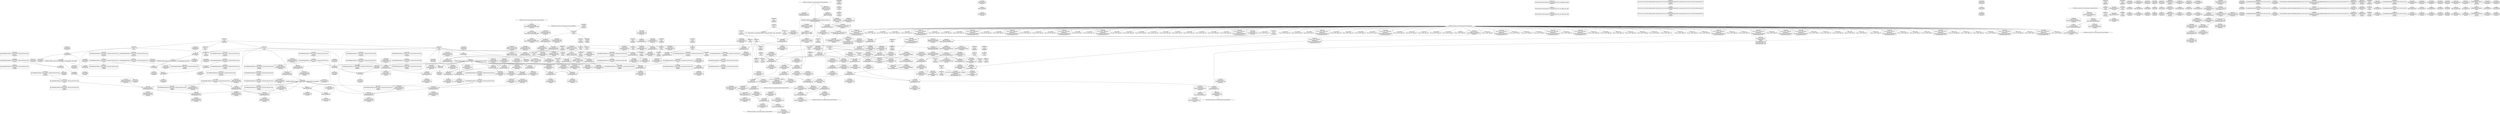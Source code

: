 digraph {
	CE0x4ab8460 [shape=record,shape=Mrecord,label="{CE0x4ab8460|get_current:tmp3}"]
	CE0x4ab2eb0 [shape=record,shape=Mrecord,label="{CE0x4ab2eb0|selinux_shm_shmat:shp|Function::selinux_shm_shmat&Arg::shp::}"]
	CE0x4ab4950 [shape=record,shape=Mrecord,label="{CE0x4ab4950|80:_i32,_112:_i8*,_:_CRE_5,6_}"]
	CE0x4ad0f40 [shape=record,shape=Mrecord,label="{CE0x4ad0f40|80:_i32,_112:_i8*,_:_CRE_176,184_|*MultipleSource*|Function::selinux_shm_shmat&Arg::shp::|security/selinux/hooks.c,5379}"]
	CE0x4b06950 [shape=record,shape=Mrecord,label="{CE0x4b06950|current_sid:tmp11|security/selinux/hooks.c,218|*SummSink*}"]
	CE0x4b03430 [shape=record,shape=Mrecord,label="{CE0x4b03430|i32_218|*Constant*}"]
	CE0x4aab6e0 [shape=record,shape=Mrecord,label="{CE0x4aab6e0|80:_i32,_112:_i8*,_:_CRE_64,65_}"]
	CE0x4af7f20 [shape=record,shape=Mrecord,label="{CE0x4af7f20|avc_has_perm:tsid|Function::avc_has_perm&Arg::tsid::}"]
	CE0x4abb910 [shape=record,shape=Mrecord,label="{CE0x4abb910|ipc_has_perm:key|security/selinux/hooks.c,5134|*SummSink*}"]
	CE0x4ab1ff0 [shape=record,shape=Mrecord,label="{CE0x4ab1ff0|selinux_shm_shmat:bb|*SummSource*}"]
	CE0x4ac1dd0 [shape=record,shape=Mrecord,label="{CE0x4ac1dd0|%struct.task_struct*_(%struct.task_struct**)*_asm_movq_%gs:$_1:P_,$0_,_r,im,_dirflag_,_fpsr_,_flags_|*SummSource*}"]
	CE0x4af4ac0 [shape=record,shape=Mrecord,label="{CE0x4af4ac0|ipc_has_perm:ipc_id|security/selinux/hooks.c,5134}"]
	CE0x4af7310 [shape=record,shape=Mrecord,label="{CE0x4af7310|i32_(i32,_i32,_i16,_i32,_%struct.common_audit_data*)*_bitcast_(i32_(i32,_i32,_i16,_i32,_%struct.common_audit_data.495*)*_avc_has_perm_to_i32_(i32,_i32,_i16,_i32,_%struct.common_audit_data*)*)|*Constant*|*SummSink*}"]
	CE0x4aacd10 [shape=record,shape=Mrecord,label="{CE0x4aacd10|80:_i32,_112:_i8*,_:_CRE_11,12_}"]
	CE0x4ab1350 [shape=record,shape=Mrecord,label="{CE0x4ab1350|80:_i32,_112:_i8*,_:_CRE_34,35_}"]
	CE0x4ac80d0 [shape=record,shape=Mrecord,label="{CE0x4ac80d0|selinux_shm_shmat:tmp11|security/selinux/hooks.c,5379|*SummSink*}"]
	CE0x4ab8f90 [shape=record,shape=Mrecord,label="{CE0x4ab8f90|80:_i32,_112:_i8*,_:_CRE_49,50_}"]
	CE0x4ad82d0 [shape=record,shape=Mrecord,label="{CE0x4ad82d0|current_sid:entry|*SummSource*}"]
	CE0x4ad8b60 [shape=record,shape=Mrecord,label="{CE0x4ad8b60|get_current:tmp2|*SummSink*}"]
	CE0x4aafbc0 [shape=record,shape=Mrecord,label="{CE0x4aafbc0|i32_16|*Constant*|*SummSink*}"]
	CE0x4a9bba0 [shape=record,shape=Mrecord,label="{CE0x4a9bba0|ipc_has_perm:tmp2|*SummSink*}"]
	CE0x4aee6f0 [shape=record,shape=Mrecord,label="{CE0x4aee6f0|get_current:entry|*SummSource*}"]
	CE0x4ad09d0 [shape=record,shape=Mrecord,label="{CE0x4ad09d0|80:_i32,_112:_i8*,_:_CRE_160,168_|*MultipleSource*|Function::selinux_shm_shmat&Arg::shp::|security/selinux/hooks.c,5379}"]
	CE0x4acb8c0 [shape=record,shape=Mrecord,label="{CE0x4acb8c0|selinux_shm_shmat:if.else}"]
	CE0x4aaf430 [shape=record,shape=Mrecord,label="{CE0x4aaf430|selinux_shm_shmat:tobool|security/selinux/hooks.c,5374|*SummSource*}"]
	CE0x4ae0660 [shape=record,shape=Mrecord,label="{CE0x4ae0660|current_sid:if.then|*SummSink*}"]
	CE0x4b05fd0 [shape=record,shape=Mrecord,label="{CE0x4b05fd0|i64*_getelementptr_inbounds_(_11_x_i64_,_11_x_i64_*___llvm_gcov_ctr125,_i64_0,_i64_6)|*Constant*}"]
	CE0x4acdd50 [shape=record,shape=Mrecord,label="{CE0x4acdd50|80:_i32,_112:_i8*,_:_CRE_24,25_}"]
	CE0x4a9a760 [shape=record,shape=Mrecord,label="{CE0x4a9a760|current_sid:tmp1|*SummSink*}"]
	CE0x4acee40 [shape=record,shape=Mrecord,label="{CE0x4acee40|80:_i32,_112:_i8*,_:_CRE_0,1_}"]
	CE0x4ac5400 [shape=record,shape=Mrecord,label="{CE0x4ac5400|i64_1|*Constant*}"]
	CE0x4ac0090 [shape=record,shape=Mrecord,label="{CE0x4ac0090|ipc_has_perm:ipc_perms|Function::ipc_has_perm&Arg::ipc_perms::}"]
	CE0x4ad0660 [shape=record,shape=Mrecord,label="{CE0x4ad0660|80:_i32,_112:_i8*,_:_CRE_144,152_|*MultipleSource*|Function::selinux_shm_shmat&Arg::shp::|security/selinux/hooks.c,5379}"]
	CE0x69f78e0 [shape=record,shape=Mrecord,label="{CE0x69f78e0|selinux_shm_shmat:tmp4|security/selinux/hooks.c,5374}"]
	CE0x5785be0 [shape=record,shape=Mrecord,label="{CE0x5785be0|selinux_shm_shmat:tmp10|security/selinux/hooks.c,5379}"]
	CE0x4ac5e80 [shape=record,shape=Mrecord,label="{CE0x4ac5e80|ipc_has_perm:ad|security/selinux/hooks.c, 5128|*SummSource*}"]
	CE0x4ab3690 [shape=record,shape=Mrecord,label="{CE0x4ab3690|current_sid:tmp5|security/selinux/hooks.c,218|*SummSink*}"]
	CE0x4afaf90 [shape=record,shape=Mrecord,label="{CE0x4afaf90|current_sid:tmp8|security/selinux/hooks.c,218}"]
	CE0x4b0dad0 [shape=record,shape=Mrecord,label="{CE0x4b0dad0|current_sid:tmp20|security/selinux/hooks.c,218|*SummSink*}"]
	CE0x4abbef0 [shape=record,shape=Mrecord,label="{CE0x4abbef0|current_sid:bb}"]
	CE0x4acbe20 [shape=record,shape=Mrecord,label="{CE0x4acbe20|selinux_shm_shmat:tmp5|security/selinux/hooks.c,5374|*SummSource*}"]
	CE0x4ac9eb0 [shape=record,shape=Mrecord,label="{CE0x4ac9eb0|80:_i32,_112:_i8*,_:_CRE_20,21_}"]
	CE0x4adad90 [shape=record,shape=Mrecord,label="{CE0x4adad90|current_sid:tmp22|security/selinux/hooks.c,218}"]
	CE0x4b07aa0 [shape=record,shape=Mrecord,label="{CE0x4b07aa0|current_sid:if.end|*SummSink*}"]
	CE0x4ab7f00 [shape=record,shape=Mrecord,label="{CE0x4ab7f00|get_current:tmp1|*SummSink*}"]
	CE0x4afc3b0 [shape=record,shape=Mrecord,label="{CE0x4afc3b0|current_sid:if.then}"]
	CE0x4af83c0 [shape=record,shape=Mrecord,label="{CE0x4af83c0|avc_has_perm:tclass|Function::avc_has_perm&Arg::tclass::}"]
	CE0x4abcfb0 [shape=record,shape=Mrecord,label="{CE0x4abcfb0|80:_i32,_112:_i8*,_:_CRE_84,88_|*MultipleSource*|Function::selinux_shm_shmat&Arg::shp::|security/selinux/hooks.c,5379}"]
	CE0x4ac31e0 [shape=record,shape=Mrecord,label="{CE0x4ac31e0|ipc_has_perm:tmp|*SummSource*}"]
	CE0x4aca3c0 [shape=record,shape=Mrecord,label="{CE0x4aca3c0|selinux_shm_shmat:if.else|*SummSource*}"]
	CE0x4ac4910 [shape=record,shape=Mrecord,label="{CE0x4ac4910|_ret_i32_%tmp24,_!dbg_!27742|security/selinux/hooks.c,220|*SummSink*}"]
	CE0x4af50a0 [shape=record,shape=Mrecord,label="{CE0x4af50a0|ipc_has_perm:ipc_id|security/selinux/hooks.c,5134|*SummSource*}"]
	CE0x4b2ae50 [shape=record,shape=Mrecord,label="{CE0x4b2ae50|i64*_getelementptr_inbounds_(_2_x_i64_,_2_x_i64_*___llvm_gcov_ctr98,_i64_0,_i64_0)|*Constant*|*SummSource*}"]
	CE0x4ada960 [shape=record,shape=Mrecord,label="{CE0x4ada960|current_sid:security|security/selinux/hooks.c,218}"]
	"CONST[source:0(mediator),value:2(dynamic)][purpose:{object}][SnkIdx:1]"
	CE0x4ac2220 [shape=record,shape=Mrecord,label="{CE0x4ac2220|current_sid:tmp1}"]
	CE0x4ab7780 [shape=record,shape=Mrecord,label="{CE0x4ab7780|selinux_shm_shmat:tmp3|security/selinux/hooks.c,5374}"]
	CE0x4abfb40 [shape=record,shape=Mrecord,label="{CE0x4abfb40|GLOBAL:ipc_has_perm|*Constant*|*SummSource*}"]
	CE0x4af6410 [shape=record,shape=Mrecord,label="{CE0x4af6410|ipc_has_perm:sclass|security/selinux/hooks.c,5136|*SummSource*}"]
	CE0x4ab7e00 [shape=record,shape=Mrecord,label="{CE0x4ab7e00|COLLAPSED:_GCMRE___llvm_gcov_ctr316_internal_global_6_x_i64_zeroinitializer:_elem_0:default:}"]
	CE0x4acbee0 [shape=record,shape=Mrecord,label="{CE0x4acbee0|selinux_shm_shmat:tmp5|security/selinux/hooks.c,5374|*SummSink*}"]
	CE0x4ab9450 [shape=record,shape=Mrecord,label="{CE0x4ab9450|80:_i32,_112:_i8*,_:_CRE_53,54_}"]
	CE0x4b01570 [shape=record,shape=Mrecord,label="{CE0x4b01570|i32_78|*Constant*|*SummSink*}"]
	CE0x4abbc60 [shape=record,shape=Mrecord,label="{CE0x4abbc60|ipc_has_perm:tmp6|*LoadInst*|security/selinux/hooks.c,5134|*SummSink*}"]
	CE0x4ac4870 [shape=record,shape=Mrecord,label="{CE0x4ac4870|_ret_i32_%tmp24,_!dbg_!27742|security/selinux/hooks.c,220}"]
	CE0x4abbd40 [shape=record,shape=Mrecord,label="{CE0x4abbd40|ipc_has_perm:u|security/selinux/hooks.c,5134}"]
	CE0x4b07cd0 [shape=record,shape=Mrecord,label="{CE0x4b07cd0|current_sid:land.lhs.true2|*SummSource*}"]
	CE0x4ac2630 [shape=record,shape=Mrecord,label="{CE0x4ac2630|ipc_has_perm:security|security/selinux/hooks.c,5131|*SummSource*}"]
	CE0x4b0d740 [shape=record,shape=Mrecord,label="{CE0x4b0d740|current_sid:tmp19|security/selinux/hooks.c,218|*SummSink*}"]
	"CONST[source:0(mediator),value:2(dynamic)][purpose:{subject}][SnkIdx:0]"
	CE0x4af8690 [shape=record,shape=Mrecord,label="{CE0x4af8690|avc_has_perm:tclass|Function::avc_has_perm&Arg::tclass::|*SummSink*}"]
	CE0x4af75d0 [shape=record,shape=Mrecord,label="{CE0x4af75d0|avc_has_perm:entry|*SummSource*}"]
	"CONST[source:0(mediator),value:0(static)][purpose:{operation}][SnkIdx:3]"
	CE0x4afa690 [shape=record,shape=Mrecord,label="{CE0x4afa690|current_sid:tobool1|security/selinux/hooks.c,218}"]
	CE0x4aaed00 [shape=record,shape=Mrecord,label="{CE0x4aaed00|i64*_getelementptr_inbounds_(_6_x_i64_,_6_x_i64_*___llvm_gcov_ctr316,_i64_0,_i64_0)|*Constant*|*SummSource*}"]
	CE0x4aaf730 [shape=record,shape=Mrecord,label="{CE0x4aaf730|selinux_shm_shmat:tmp7|security/selinux/hooks.c,5375|*SummSource*}"]
	CE0x4afc470 [shape=record,shape=Mrecord,label="{CE0x4afc470|current_sid:if.then|*SummSource*}"]
	CE0x4aa6e60 [shape=record,shape=Mrecord,label="{CE0x4aa6e60|selinux_shm_shmat:entry|*SummSource*}"]
	CE0x4aefb00 [shape=record,shape=Mrecord,label="{CE0x4aefb00|ipc_has_perm:type|security/selinux/hooks.c,5133}"]
	CE0x4ac1cd0 [shape=record,shape=Mrecord,label="{CE0x4ac1cd0|%struct.task_struct*_(%struct.task_struct**)*_asm_movq_%gs:$_1:P_,$0_,_r,im,_dirflag_,_fpsr_,_flags_}"]
	CE0x4ac0670 [shape=record,shape=Mrecord,label="{CE0x4ac0670|_ret_i32_%call2,_!dbg_!27728|security/selinux/hooks.c,5136}"]
	CE0x4af1d50 [shape=record,shape=Mrecord,label="{CE0x4af1d50|i8_4|*Constant*|*SummSource*}"]
	CE0x4abff70 [shape=record,shape=Mrecord,label="{CE0x4abff70|ipc_has_perm:perms|Function::ipc_has_perm&Arg::perms::}"]
	CE0x4ac0bd0 [shape=record,shape=Mrecord,label="{CE0x4ac0bd0|ipc_has_perm:bb|*SummSink*}"]
	CE0x4b05d20 [shape=record,shape=Mrecord,label="{CE0x4b05d20|current_sid:tmp12|security/selinux/hooks.c,218|*SummSource*}"]
	CE0x4b41c20 [shape=record,shape=Mrecord,label="{CE0x4b41c20|get_current:tmp}"]
	CE0x4ac5060 [shape=record,shape=Mrecord,label="{CE0x4ac5060|current_sid:tmp2|*SummSink*}"]
	CE0x4b01db0 [shape=record,shape=Mrecord,label="{CE0x4b01db0|current_sid:tmp21|security/selinux/hooks.c,218|*SummSource*}"]
	CE0x4afa520 [shape=record,shape=Mrecord,label="{CE0x4afa520|current_sid:tmp8|security/selinux/hooks.c,218|*SummSource*}"]
	CE0x4b02940 [shape=record,shape=Mrecord,label="{CE0x4b02940|i8*_getelementptr_inbounds_(_45_x_i8_,_45_x_i8_*_.str12,_i32_0,_i32_0)|*Constant*|*SummSource*}"]
	CE0x4abb6d0 [shape=record,shape=Mrecord,label="{CE0x4abb6d0|ipc_has_perm:tmp6|*LoadInst*|security/selinux/hooks.c,5134}"]
	CE0x4ab77f0 [shape=record,shape=Mrecord,label="{CE0x4ab77f0|selinux_shm_shmat:tmp3|security/selinux/hooks.c,5374|*SummSource*}"]
	CE0x4acf600 [shape=record,shape=Mrecord,label="{CE0x4acf600|80:_i32,_112:_i8*,_:_CRE_33,34_}"]
	CE0x4ada5b0 [shape=record,shape=Mrecord,label="{CE0x4ada5b0|i32_22|*Constant*|*SummSink*}"]
	CE0x4abfe90 [shape=record,shape=Mrecord,label="{CE0x4abfe90|ipc_has_perm:entry|*SummSink*}"]
	CE0x4ac2f60 [shape=record,shape=Mrecord,label="{CE0x4ac2f60|i64*_getelementptr_inbounds_(_2_x_i64_,_2_x_i64_*___llvm_gcov_ctr294,_i64_0,_i64_0)|*Constant*|*SummSink*}"]
	CE0x4af1ea0 [shape=record,shape=Mrecord,label="{CE0x4af1ea0|i8_4|*Constant*|*SummSink*}"]
	CE0x4aedde0 [shape=record,shape=Mrecord,label="{CE0x4aedde0|current_sid:call4|security/selinux/hooks.c,218|*SummSource*}"]
	CE0x4afb500 [shape=record,shape=Mrecord,label="{CE0x4afb500|current_sid:tobool1|security/selinux/hooks.c,218|*SummSink*}"]
	CE0x4ab5ae0 [shape=record,shape=Mrecord,label="{CE0x4ab5ae0|current_sid:tmp14|security/selinux/hooks.c,218|*SummSource*}"]
	CE0x4afd550 [shape=record,shape=Mrecord,label="{CE0x4afd550|i64_4|*Constant*|*SummSource*}"]
	CE0x4ac7db0 [shape=record,shape=Mrecord,label="{CE0x4ac7db0|selinux_shm_shmat:tmp4|security/selinux/hooks.c,5374|*SummSource*}"]
	CE0x4ac1f20 [shape=record,shape=Mrecord,label="{CE0x4ac1f20|i64*_getelementptr_inbounds_(_2_x_i64_,_2_x_i64_*___llvm_gcov_ctr294,_i64_0,_i64_1)|*Constant*|*SummSource*}"]
	CE0x4afcf20 [shape=record,shape=Mrecord,label="{CE0x4afcf20|_call_void_lockdep_rcu_suspicious(i8*_getelementptr_inbounds_(_25_x_i8_,_25_x_i8_*_.str3,_i32_0,_i32_0),_i32_218,_i8*_getelementptr_inbounds_(_45_x_i8_,_45_x_i8_*_.str12,_i32_0,_i32_0))_#10,_!dbg_!27727|security/selinux/hooks.c,218}"]
	CE0x4b02c80 [shape=record,shape=Mrecord,label="{CE0x4b02c80|i64*_getelementptr_inbounds_(_11_x_i64_,_11_x_i64_*___llvm_gcov_ctr125,_i64_0,_i64_9)|*Constant*}"]
	CE0x4ad98c0 [shape=record,shape=Mrecord,label="{CE0x4ad98c0|current_sid:tmp18|security/selinux/hooks.c,218|*SummSink*}"]
	CE0x4af78b0 [shape=record,shape=Mrecord,label="{CE0x4af78b0|avc_has_perm:entry|*SummSink*}"]
	CE0x4ad9360 [shape=record,shape=Mrecord,label="{CE0x4ad9360|current_sid:tmp17|security/selinux/hooks.c,218|*SummSink*}"]
	CE0x4aab220 [shape=record,shape=Mrecord,label="{CE0x4aab220|80:_i32,_112:_i8*,_:_CRE_60,61_}"]
	CE0x4ac7350 [shape=record,shape=Mrecord,label="{CE0x4ac7350|i64*_getelementptr_inbounds_(_6_x_i64_,_6_x_i64_*___llvm_gcov_ctr316,_i64_0,_i64_4)|*Constant*|*SummSink*}"]
	CE0x4af7480 [shape=record,shape=Mrecord,label="{CE0x4af7480|avc_has_perm:entry}"]
	CE0x4a9acf0 [shape=record,shape=Mrecord,label="{CE0x4a9acf0|current_sid:tobool|security/selinux/hooks.c,218}"]
	CE0x4b07a00 [shape=record,shape=Mrecord,label="{CE0x4b07a00|current_sid:if.end}"]
	CE0x4b03760 [shape=record,shape=Mrecord,label="{CE0x4b03760|i32_218|*Constant*|*SummSink*}"]
	CE0x4a9bdd0 [shape=record,shape=Mrecord,label="{CE0x4a9bdd0|current_sid:call|security/selinux/hooks.c,218|*SummSource*}"]
	CE0x4ac7700 [shape=record,shape=Mrecord,label="{CE0x4ac7700|selinux_shm_shmat:tmp9|security/selinux/hooks.c,5377|*SummSink*}"]
	CE0x4ac6100 [shape=record,shape=Mrecord,label="{CE0x4ac6100|selinux_shm_shmat:and|security/selinux/hooks.c,5374|*SummSink*}"]
	CE0x4ada2c0 [shape=record,shape=Mrecord,label="{CE0x4ada2c0|current_sid:tmp21|security/selinux/hooks.c,218|*SummSink*}"]
	CE0x4aa9f80 [shape=record,shape=Mrecord,label="{CE0x4aa9f80|GLOBAL:current_sid|*Constant*}"]
	CE0x4acdfb0 [shape=record,shape=Mrecord,label="{CE0x4acdfb0|80:_i32,_112:_i8*,_:_CRE_26,27_}"]
	CE0x4a9c1d0 [shape=record,shape=Mrecord,label="{CE0x4a9c1d0|i64*_getelementptr_inbounds_(_2_x_i64_,_2_x_i64_*___llvm_gcov_ctr294,_i64_0,_i64_0)|*Constant*}"]
	"CONST[source:0(mediator),value:2(dynamic)][purpose:{subject}][SrcIdx:9]"
	CE0x4b029b0 [shape=record,shape=Mrecord,label="{CE0x4b029b0|i8*_getelementptr_inbounds_(_45_x_i8_,_45_x_i8_*_.str12,_i32_0,_i32_0)|*Constant*|*SummSink*}"]
	CE0x4a9c240 [shape=record,shape=Mrecord,label="{CE0x4a9c240|i64*_getelementptr_inbounds_(_2_x_i64_,_2_x_i64_*___llvm_gcov_ctr294,_i64_0,_i64_0)|*Constant*|*SummSource*}"]
	CE0x4abd210 [shape=record,shape=Mrecord,label="{CE0x4abd210|80:_i32,_112:_i8*,_:_CRE_88,92_|*MultipleSource*|Function::selinux_shm_shmat&Arg::shp::|security/selinux/hooks.c,5379}"]
	CE0x4ac8bb0 [shape=record,shape=Mrecord,label="{CE0x4ac8bb0|selinux_shm_shmat:tmp9|security/selinux/hooks.c,5377|*SummSource*}"]
	CE0x4ac6b80 [shape=record,shape=Mrecord,label="{CE0x4ac6b80|selinux_shm_shmat:tobool|security/selinux/hooks.c,5374|*SummSink*}"]
	CE0x4ac5880 [shape=record,shape=Mrecord,label="{CE0x4ac5880|current_sid:tmp5|security/selinux/hooks.c,218}"]
	CE0x4ab6420 [shape=record,shape=Mrecord,label="{CE0x4ab6420|selinux_shm_shmat:tmp6|security/selinux/hooks.c,5375}"]
	CE0x4aaafc0 [shape=record,shape=Mrecord,label="{CE0x4aaafc0|80:_i32,_112:_i8*,_:_CRE_58,59_}"]
	CE0x4abc6c0 [shape=record,shape=Mrecord,label="{CE0x4abc6c0|80:_i32,_112:_i8*,_:_CRE_69,70_}"]
	CE0x4aee330 [shape=record,shape=Mrecord,label="{CE0x4aee330|GLOBAL:get_current|*Constant*|*SummSource*}"]
	CE0x4b4d4f0 [shape=record,shape=Mrecord,label="{CE0x4b4d4f0|get_current:tmp1}"]
	CE0x4a9aa10 [shape=record,shape=Mrecord,label="{CE0x4a9aa10|GLOBAL:current_task|Global_var:current_task|*SummSource*}"]
	CE0x4ab3620 [shape=record,shape=Mrecord,label="{CE0x4ab3620|current_sid:tmp5|security/selinux/hooks.c,218|*SummSource*}"]
	CE0x4b4d560 [shape=record,shape=Mrecord,label="{CE0x4b4d560|get_current:tmp1|*SummSource*}"]
	"CONST[source:2(external),value:2(dynamic)][purpose:{subject}][SrcIdx:8]"
	CE0x4b1cca0 [shape=record,shape=Mrecord,label="{CE0x4b1cca0|get_current:tmp3|*SummSource*}"]
	CE0x4aaae90 [shape=record,shape=Mrecord,label="{CE0x4aaae90|80:_i32,_112:_i8*,_:_CRE_57,58_}"]
	CE0x4ad14b0 [shape=record,shape=Mrecord,label="{CE0x4ad14b0|80:_i32,_112:_i8*,_:_CRE_200,208_|*MultipleSource*|Function::selinux_shm_shmat&Arg::shp::|security/selinux/hooks.c,5379}"]
	CE0x4acc7a0 [shape=record,shape=Mrecord,label="{CE0x4acc7a0|i64*_getelementptr_inbounds_(_11_x_i64_,_11_x_i64_*___llvm_gcov_ctr125,_i64_0,_i64_8)|*Constant*|*SummSource*}"]
	CE0x4b01420 [shape=record,shape=Mrecord,label="{CE0x4b01420|i32_78|*Constant*}"]
	CE0x4b04830 [shape=record,shape=Mrecord,label="{CE0x4b04830|current_sid:tmp15|security/selinux/hooks.c,218|*SummSink*}"]
	CE0x4ac3900 [shape=record,shape=Mrecord,label="{CE0x4ac3900|current_sid:tmp3|*SummSink*}"]
	CE0x4b08220 [shape=record,shape=Mrecord,label="{CE0x4b08220|current_sid:tmp6|security/selinux/hooks.c,218|*SummSink*}"]
	CE0x4ab60e0 [shape=record,shape=Mrecord,label="{CE0x4ab60e0|i1_true|*Constant*|*SummSink*}"]
	CE0x4acf140 [shape=record,shape=Mrecord,label="{CE0x4acf140|80:_i32,_112:_i8*,_:_CRE_29,30_}"]
	CE0x4ad8140 [shape=record,shape=Mrecord,label="{CE0x4ad8140|GLOBAL:current_sid|*Constant*|*SummSource*}"]
	CE0x4acc030 [shape=record,shape=Mrecord,label="{CE0x4acc030|i64*_getelementptr_inbounds_(_6_x_i64_,_6_x_i64_*___llvm_gcov_ctr316,_i64_0,_i64_3)|*Constant*|*SummSource*}"]
	CE0x4ab3f20 [shape=record,shape=Mrecord,label="{CE0x4ab3f20|_call_void_mcount()_#3|*SummSource*}"]
	CE0x4ab8c00 [shape=record,shape=Mrecord,label="{CE0x4ab8c00|80:_i32,_112:_i8*,_:_CRE_46,47_}"]
	CE0x4ac6d20 [shape=record,shape=Mrecord,label="{CE0x4ac6d20|selinux_shm_shmat:tmp2|security/selinux/hooks.c,5374}"]
	CE0x4abe540 [shape=record,shape=Mrecord,label="{CE0x4abe540|_ret_i32_%call,_!dbg_!27724|security/selinux/hooks.c,5379|*SummSource*}"]
	CE0x4ab6490 [shape=record,shape=Mrecord,label="{CE0x4ab6490|selinux_shm_shmat:tmp6|security/selinux/hooks.c,5375|*SummSink*}"]
	CE0x4b035d0 [shape=record,shape=Mrecord,label="{CE0x4b035d0|i32_218|*Constant*|*SummSource*}"]
	CE0x4afcae0 [shape=record,shape=Mrecord,label="{CE0x4afcae0|i8_1|*Constant*|*SummSink*}"]
	CE0x4b032b0 [shape=record,shape=Mrecord,label="{CE0x4b032b0|i8*_getelementptr_inbounds_(_25_x_i8_,_25_x_i8_*_.str3,_i32_0,_i32_0)|*Constant*|*SummSink*}"]
	CE0x4ad5e30 [shape=record,shape=Mrecord,label="{CE0x4ad5e30|current_sid:tmp13|security/selinux/hooks.c,218|*SummSource*}"]
	CE0x4abfbb0 [shape=record,shape=Mrecord,label="{CE0x4abfbb0|GLOBAL:ipc_has_perm|*Constant*|*SummSink*}"]
	CE0x4aa6900 [shape=record,shape=Mrecord,label="{CE0x4aa6900|selinux_shm_shmat:if.end|*SummSource*}"]
	CE0x4ac2700 [shape=record,shape=Mrecord,label="{CE0x4ac2700|ipc_has_perm:security|security/selinux/hooks.c,5131|*SummSink*}"]
	CE0x4acf9e0 [shape=record,shape=Mrecord,label="{CE0x4acf9e0|80:_i32,_112:_i8*,_:_CRE_96,100_|*MultipleSource*|Function::selinux_shm_shmat&Arg::shp::|security/selinux/hooks.c,5379}"]
	CE0x4aba4a0 [shape=record,shape=Mrecord,label="{CE0x4aba4a0|80:_i32,_112:_i8*,_:_CRE_16,17_}"]
	CE0x4aabab0 [shape=record,shape=Mrecord,label="{CE0x4aabab0|_call_void_mcount()_#3|*SummSource*}"]
	CE0x4ac82b0 [shape=record,shape=Mrecord,label="{CE0x4ac82b0|selinux_shm_shmat:shp|Function::selinux_shm_shmat&Arg::shp::|*SummSource*}"]
	CE0x4af46b0 [shape=record,shape=Mrecord,label="{CE0x4af46b0|current_sid:land.lhs.true|*SummSink*}"]
	CE0x4ac6170 [shape=record,shape=Mrecord,label="{CE0x4ac6170|i32_0|*Constant*}"]
	CE0x4af9240 [shape=record,shape=Mrecord,label="{CE0x4af9240|_ret_i32_%retval.0,_!dbg_!27728|security/selinux/avc.c,775|*SummSource*}"]
	CE0x4adaa40 [shape=record,shape=Mrecord,label="{CE0x4adaa40|current_sid:security|security/selinux/hooks.c,218|*SummSink*}"]
	CE0x4b028d0 [shape=record,shape=Mrecord,label="{CE0x4b028d0|i8*_getelementptr_inbounds_(_45_x_i8_,_45_x_i8_*_.str12,_i32_0,_i32_0)|*Constant*}"]
	CE0x4aef530 [shape=record,shape=Mrecord,label="{CE0x4aef530|ipc_has_perm:tmp5|security/selinux/hooks.c,5131|*SummSource*}"]
	CE0x4b07d70 [shape=record,shape=Mrecord,label="{CE0x4b07d70|current_sid:land.lhs.true2|*SummSink*}"]
	CE0x4ab37a0 [shape=record,shape=Mrecord,label="{CE0x4ab37a0|current_sid:tmp6|security/selinux/hooks.c,218}"]
	CE0x4b01ee0 [shape=record,shape=Mrecord,label="{CE0x4b01ee0|i32_22|*Constant*}"]
	CE0x4ad9cd0 [shape=record,shape=Mrecord,label="{CE0x4ad9cd0|current_sid:do.end|*SummSink*}"]
	CE0x4ac47b0 [shape=record,shape=Mrecord,label="{CE0x4ac47b0|i64_2|*Constant*}"]
	CE0x4ada9d0 [shape=record,shape=Mrecord,label="{CE0x4ada9d0|current_sid:security|security/selinux/hooks.c,218|*SummSource*}"]
	CE0x4ad1880 [shape=record,shape=Mrecord,label="{CE0x4ad1880|selinux_shm_shmat:call|security/selinux/hooks.c,5379}"]
	CE0x4afbc70 [shape=record,shape=Mrecord,label="{CE0x4afbc70|current_sid:tmp4|security/selinux/hooks.c,218|*SummSource*}"]
	"CONST[source:0(mediator),value:0(static)][purpose:{operation}][SrcIdx:7]"
	CE0x4b08cd0 [shape=record,shape=Mrecord,label="{CE0x4b08cd0|i64_5|*Constant*}"]
	CE0x4ac85b0 [shape=record,shape=Mrecord,label="{CE0x4ac85b0|i32_16|*Constant*}"]
	CE0x4ac4a20 [shape=record,shape=Mrecord,label="{CE0x4ac4a20|i32_10|*Constant*|*SummSink*}"]
	CE0x4ac5350 [shape=record,shape=Mrecord,label="{CE0x4ac5350|current_sid:tmp3}"]
	CE0x4aca110 [shape=record,shape=Mrecord,label="{CE0x4aca110|80:_i32,_112:_i8*,_:_CRE_22,23_}"]
	CE0x4acde80 [shape=record,shape=Mrecord,label="{CE0x4acde80|80:_i32,_112:_i8*,_:_CRE_25,26_}"]
	CE0x4adcd50 [shape=record,shape=Mrecord,label="{CE0x4adcd50|get_current:bb|*SummSource*}"]
	CE0x4acaf50 [shape=record,shape=Mrecord,label="{CE0x4acaf50|i64*_getelementptr_inbounds_(_6_x_i64_,_6_x_i64_*___llvm_gcov_ctr316,_i64_0,_i64_5)|*Constant*|*SummSink*}"]
	CE0x4ad8400 [shape=record,shape=Mrecord,label="{CE0x4ad8400|_ret_i32_%tmp24,_!dbg_!27742|security/selinux/hooks.c,220|*SummSource*}"]
	CE0x4acb5c0 [shape=record,shape=Mrecord,label="{CE0x4acb5c0|selinux_shm_shmat:shmflg|Function::selinux_shm_shmat&Arg::shmflg::|*SummSource*}"]
	CE0x4afd790 [shape=record,shape=Mrecord,label="{CE0x4afd790|current_sid:tmp9|security/selinux/hooks.c,218|*SummSource*}"]
	CE0x4b04fe0 [shape=record,shape=Mrecord,label="{CE0x4b04fe0|i8_1|*Constant*}"]
	CE0x4ad02c0 [shape=record,shape=Mrecord,label="{CE0x4ad02c0|80:_i32,_112:_i8*,_:_CRE_128,136_|*MultipleSource*|Function::selinux_shm_shmat&Arg::shp::|security/selinux/hooks.c,5379}"]
	CE0x4ad7f60 [shape=record,shape=Mrecord,label="{CE0x4ad7f60|i64_3|*Constant*|*SummSource*}"]
	CE0x4ab04a0 [shape=record,shape=Mrecord,label="{CE0x4ab04a0|selinux_shm_shmat:and|security/selinux/hooks.c,5374|*SummSource*}"]
	CE0x4afd690 [shape=record,shape=Mrecord,label="{CE0x4afd690|current_sid:tmp9|security/selinux/hooks.c,218}"]
	CE0x4ab97b0 [shape=record,shape=Mrecord,label="{CE0x4ab97b0|80:_i32,_112:_i8*,_:_CRE_1,2_}"]
	CE0x5f95710 [shape=record,shape=Mrecord,label="{CE0x5f95710|selinux_shm_shmat:if.then|*SummSink*}"]
	CE0x4ac0420 [shape=record,shape=Mrecord,label="{CE0x4ac0420|ipc_has_perm:perms|Function::ipc_has_perm&Arg::perms::|*SummSource*}"]
	CE0x4ad86e0 [shape=record,shape=Mrecord,label="{CE0x4ad86e0|current_sid:tmp|*SummSource*}"]
	CE0x4ac1b50 [shape=record,shape=Mrecord,label="{CE0x4ac1b50|i64*_getelementptr_inbounds_(_11_x_i64_,_11_x_i64_*___llvm_gcov_ctr125,_i64_0,_i64_0)|*Constant*|*SummSink*}"]
	CE0x4b04d30 [shape=record,shape=Mrecord,label="{CE0x4b04d30|current_sid:tmp16|security/selinux/hooks.c,218|*SummSource*}"]
	CE0x4ac2a00 [shape=record,shape=Mrecord,label="{CE0x4ac2a00|ipc_has_perm:tmp4|*LoadInst*|security/selinux/hooks.c,5131|*SummSource*}"]
	CE0x4ac2b80 [shape=record,shape=Mrecord,label="{CE0x4ac2b80|ipc_has_perm:tmp4|*LoadInst*|security/selinux/hooks.c,5131|*SummSink*}"]
	CE0x4a9ae20 [shape=record,shape=Mrecord,label="{CE0x4a9ae20|current_sid:tobool|security/selinux/hooks.c,218|*SummSink*}"]
	"CONST[source:0(mediator),value:2(dynamic)][purpose:{object}][SnkIdx:2]"
	CE0x4adb6b0 [shape=record,shape=Mrecord,label="{CE0x4adb6b0|i32_1|*Constant*}"]
	CE0x4afec50 [shape=record,shape=Mrecord,label="{CE0x4afec50|get_current:tmp4|./arch/x86/include/asm/current.h,14|*SummSource*}"]
	CE0x4ace1e0 [shape=record,shape=Mrecord,label="{CE0x4ace1e0|_call_void_mcount()_#3|*SummSink*}"]
	CE0x4ac5a00 [shape=record,shape=Mrecord,label="{CE0x4ac5a00|GLOBAL:__llvm_gcov_ctr125|Global_var:__llvm_gcov_ctr125}"]
	CE0x4af7e10 [shape=record,shape=Mrecord,label="{CE0x4af7e10|avc_has_perm:ssid|Function::avc_has_perm&Arg::ssid::|*SummSink*}"]
	CE0x4abe270 [shape=record,shape=Mrecord,label="{CE0x4abe270|selinux_shm_shmat:call|security/selinux/hooks.c,5379|*SummSource*}"]
	CE0x4ad7e30 [shape=record,shape=Mrecord,label="{CE0x4ad7e30|i64_3|*Constant*}"]
	CE0x4af1c00 [shape=record,shape=Mrecord,label="{CE0x4af1c00|i8_4|*Constant*}"]
	CE0x4b06a80 [shape=record,shape=Mrecord,label="{CE0x4b06a80|current_sid:tmp12|security/selinux/hooks.c,218}"]
	CE0x4aafcf0 [shape=record,shape=Mrecord,label="{CE0x4aafcf0|selinux_shm_shmat:perms.0|*SummSource*}"]
	"CONST[source:1(input),value:2(dynamic)][purpose:{object}][SrcIdx:5]"
	CE0x4ad5ea0 [shape=record,shape=Mrecord,label="{CE0x4ad5ea0|current_sid:tmp13|security/selinux/hooks.c,218|*SummSink*}"]
	CE0x4ac9b50 [shape=record,shape=Mrecord,label="{CE0x4ac9b50|80:_i32,_112:_i8*,_:_CRE_17,18_}"]
	CE0x4ac8320 [shape=record,shape=Mrecord,label="{CE0x4ac8320|selinux_shm_shmat:shp|Function::selinux_shm_shmat&Arg::shp::|*SummSink*}"]
	CE0x4ad0ba0 [shape=record,shape=Mrecord,label="{CE0x4ad0ba0|80:_i32,_112:_i8*,_:_CRE_168,172_|*MultipleSource*|Function::selinux_shm_shmat&Arg::shp::|security/selinux/hooks.c,5379}"]
	CE0x4ab1df0 [shape=record,shape=Mrecord,label="{CE0x4ab1df0|80:_i32,_112:_i8*,_:_CRE_43,44_}"]
	CE0x4ab1930 [shape=record,shape=Mrecord,label="{CE0x4ab1930|80:_i32,_112:_i8*,_:_CRE_39,40_}"]
	CE0x4ac3860 [shape=record,shape=Mrecord,label="{CE0x4ac3860|current_sid:tmp3|*SummSource*}"]
	CE0x4aab940 [shape=record,shape=Mrecord,label="{CE0x4aab940|80:_i32,_112:_i8*,_:_CRE_66,67_}"]
	CE0x4accd00 [shape=record,shape=Mrecord,label="{CE0x4accd00|ipc_has_perm:tmp3|*SummSink*}"]
	CE0x4acf270 [shape=record,shape=Mrecord,label="{CE0x4acf270|80:_i32,_112:_i8*,_:_CRE_30,31_}"]
	CE0x4ab8550 [shape=record,shape=Mrecord,label="{CE0x4ab8550|ipc_has_perm:tmp3}"]
	CE0x4aee090 [shape=record,shape=Mrecord,label="{CE0x4aee090|GLOBAL:get_current|*Constant*}"]
	CE0x4ac6090 [shape=record,shape=Mrecord,label="{CE0x4ac6090|selinux_shm_shmat:shmflg|Function::selinux_shm_shmat&Arg::shmflg::|*SummSink*}"]
	CE0x4af5c20 [shape=record,shape=Mrecord,label="{CE0x4af5c20|0:_i16,_4:_i32,_:_CRE_0,2_|*MultipleSource*|*LoadInst*|security/selinux/hooks.c,5131|security/selinux/hooks.c,5131|security/selinux/hooks.c,5136}"]
	CE0x4ac0490 [shape=record,shape=Mrecord,label="{CE0x4ac0490|ipc_has_perm:perms|Function::ipc_has_perm&Arg::perms::|*SummSink*}"]
	CE0x4abccb0 [shape=record,shape=Mrecord,label="{CE0x4abccb0|80:_i32,_112:_i8*,_:_CRE_80,84_|*MultipleSource*|Function::selinux_shm_shmat&Arg::shp::|security/selinux/hooks.c,5379}"]
	CE0x4ac7910 [shape=record,shape=Mrecord,label="{CE0x4ac7910|i32_48|*Constant*|*SummSink*}"]
	CE0x4af4310 [shape=record,shape=Mrecord,label="{CE0x4af4310|i64*_getelementptr_inbounds_(_11_x_i64_,_11_x_i64_*___llvm_gcov_ctr125,_i64_0,_i64_1)|*Constant*|*SummSink*}"]
	CE0x4af8560 [shape=record,shape=Mrecord,label="{CE0x4af8560|avc_has_perm:tclass|Function::avc_has_perm&Arg::tclass::|*SummSource*}"]
	CE0x4aaac40 [shape=record,shape=Mrecord,label="{CE0x4aaac40|80:_i32,_112:_i8*,_:_CRE_55,56_}"]
	CE0x4ab5760 [shape=record,shape=Mrecord,label="{CE0x4ab5760|i32_0|*Constant*|*SummSource*}"]
	CE0x4ab7a00 [shape=record,shape=Mrecord,label="{CE0x4ab7a00|selinux_shm_shmat:tmp}"]
	CE0x4ac4cf0 [shape=record,shape=Mrecord,label="{CE0x4ac4cf0|GLOBAL:__llvm_gcov_ctr316|Global_var:__llvm_gcov_ctr316|*SummSource*}"]
	CE0x4adaf10 [shape=record,shape=Mrecord,label="{CE0x4adaf10|current_sid:tmp22|security/selinux/hooks.c,218|*SummSource*}"]
	CE0x4ae0a20 [shape=record,shape=Mrecord,label="{CE0x4ae0a20|i64*_getelementptr_inbounds_(_6_x_i64_,_6_x_i64_*___llvm_gcov_ctr316,_i64_0,_i64_0)|*Constant*}"]
	CE0x4b01c30 [shape=record,shape=Mrecord,label="{CE0x4b01c30|current_sid:tmp21|security/selinux/hooks.c,218}"]
	CE0x4ac89a0 [shape=record,shape=Mrecord,label="{CE0x4ac89a0|selinux_shm_shmat:tmp8|security/selinux/hooks.c,5377|*SummSink*}"]
	CE0x4ac10e0 [shape=record,shape=Mrecord,label="{CE0x4ac10e0|current_sid:call|security/selinux/hooks.c,218|*SummSink*}"]
	CE0x4ab4820 [shape=record,shape=Mrecord,label="{CE0x4ab4820|80:_i32,_112:_i8*,_:_CRE_4,5_}"]
	CE0x4ac2120 [shape=record,shape=Mrecord,label="{CE0x4ac2120|current_sid:tmp|*SummSink*}"]
	CE0x4afd000 [shape=record,shape=Mrecord,label="{CE0x4afd000|_call_void_lockdep_rcu_suspicious(i8*_getelementptr_inbounds_(_25_x_i8_,_25_x_i8_*_.str3,_i32_0,_i32_0),_i32_218,_i8*_getelementptr_inbounds_(_45_x_i8_,_45_x_i8_*_.str12,_i32_0,_i32_0))_#10,_!dbg_!27727|security/selinux/hooks.c,218|*SummSink*}"]
	CE0x4b065d0 [shape=record,shape=Mrecord,label="{CE0x4b065d0|current_sid:tmp11|security/selinux/hooks.c,218}"]
	CE0x4b3ef70 [shape=record,shape=Mrecord,label="{CE0x4b3ef70|COLLAPSED:_GCMRE___llvm_gcov_ctr98_internal_global_2_x_i64_zeroinitializer:_elem_0:default:}"]
	CE0x4abef70 [shape=record,shape=Mrecord,label="{CE0x4abef70|ipc_has_perm:bb}"]
	CE0x4afef80 [shape=record,shape=Mrecord,label="{CE0x4afef80|get_current:tmp4|./arch/x86/include/asm/current.h,14}"]
	CE0x4ab91f0 [shape=record,shape=Mrecord,label="{CE0x4ab91f0|80:_i32,_112:_i8*,_:_CRE_51,52_}"]
	CE0x4b030b0 [shape=record,shape=Mrecord,label="{CE0x4b030b0|GLOBAL:lockdep_rcu_suspicious|*Constant*|*SummSource*}"]
	CE0x4ab81f0 [shape=record,shape=Mrecord,label="{CE0x4ab81f0|selinux_shm_shmat:if.else|*SummSink*}"]
	CE0x4afa830 [shape=record,shape=Mrecord,label="{CE0x4afa830|current_sid:tmp8|security/selinux/hooks.c,218|*SummSink*}"]
	CE0x4ac9fe0 [shape=record,shape=Mrecord,label="{CE0x4ac9fe0|80:_i32,_112:_i8*,_:_CRE_21,22_}"]
	CE0x4af6ae0 [shape=record,shape=Mrecord,label="{CE0x4af6ae0|ipc_has_perm:call2|security/selinux/hooks.c,5136}"]
	CE0x4b0d930 [shape=record,shape=Mrecord,label="{CE0x4b0d930|current_sid:tmp20|security/selinux/hooks.c,218|*SummSource*}"]
	CE0x4abc590 [shape=record,shape=Mrecord,label="{CE0x4abc590|80:_i32,_112:_i8*,_:_CRE_68,69_}"]
	CE0x4acf010 [shape=record,shape=Mrecord,label="{CE0x4acf010|80:_i32,_112:_i8*,_:_CRE_28,29_}"]
	CE0x4ab6cd0 [shape=record,shape=Mrecord,label="{CE0x4ab6cd0|selinux_shm_shmat:bb}"]
	CE0x4af5c90 [shape=record,shape=Mrecord,label="{CE0x4af5c90|0:_i16,_4:_i32,_:_CRE_4,8_|*MultipleSource*|*LoadInst*|security/selinux/hooks.c,5131|security/selinux/hooks.c,5131|security/selinux/hooks.c,5136}"]
	CE0x4aff2e0 [shape=record,shape=Mrecord,label="{CE0x4aff2e0|0:_i8,_:_GCMR_current_sid.__warned_internal_global_i8_0,_section_.data.unlikely_,_align_1:_elem_0:default:}"]
	CE0x4aeeb90 [shape=record,shape=Mrecord,label="{CE0x4aeeb90|ipc_has_perm:tmp5|security/selinux/hooks.c,5131}"]
	CE0x4acfd80 [shape=record,shape=Mrecord,label="{CE0x4acfd80|80:_i32,_112:_i8*,_:_CRE_104,112_|*MultipleSource*|Function::selinux_shm_shmat&Arg::shp::|security/selinux/hooks.c,5379}"]
	CE0x4ac71a0 [shape=record,shape=Mrecord,label="{CE0x4ac71a0|i64*_getelementptr_inbounds_(_6_x_i64_,_6_x_i64_*___llvm_gcov_ctr316,_i64_0,_i64_4)|*Constant*|*SummSource*}"]
	CE0x4afee40 [shape=record,shape=Mrecord,label="{CE0x4afee40|_call_void_mcount()_#3|*SummSource*}"]
	CE0x4aedf60 [shape=record,shape=Mrecord,label="{CE0x4aedf60|current_sid:call4|security/selinux/hooks.c,218|*SummSink*}"]
	CE0x67bb250 [shape=record,shape=Mrecord,label="{CE0x67bb250|GLOBAL:__llvm_gcov_ctr316|Global_var:__llvm_gcov_ctr316}"]
	CE0x4af9ca0 [shape=record,shape=Mrecord,label="{CE0x4af9ca0|current_sid:tmp7|security/selinux/hooks.c,218|*SummSink*}"]
	CE0x4ac6cb0 [shape=record,shape=Mrecord,label="{CE0x4ac6cb0|i64_2|*Constant*|*SummSink*}"]
	CE0x4aabc50 [shape=record,shape=Mrecord,label="{CE0x4aabc50|ipc_has_perm:call|security/selinux/hooks.c,5129}"]
	CE0x4afd860 [shape=record,shape=Mrecord,label="{CE0x4afd860|current_sid:tmp9|security/selinux/hooks.c,218|*SummSink*}"]
	CE0x4acb630 [shape=record,shape=Mrecord,label="{CE0x4acb630|selinux_shm_shmat:shmflg|Function::selinux_shm_shmat&Arg::shmflg::}"]
	CE0x4aace40 [shape=record,shape=Mrecord,label="{CE0x4aace40|80:_i32,_112:_i8*,_:_CRE_12,13_}"]
	CE0x4adc880 [shape=record,shape=Mrecord,label="{CE0x4adc880|current_sid:tmp24|security/selinux/hooks.c,220}"]
	CE0x4aa5f60 [shape=record,shape=Mrecord,label="{CE0x4aa5f60|selinux_shm_shmat:tobool|security/selinux/hooks.c,5374}"]
	CE0x4abc4a0 [shape=record,shape=Mrecord,label="{CE0x4abc4a0|80:_i32,_112:_i8*,_:_CRE_67,68_}"]
	CE0x4aab5b0 [shape=record,shape=Mrecord,label="{CE0x4aab5b0|80:_i32,_112:_i8*,_:_CRE_63,64_}"]
	CE0x4ac5e10 [shape=record,shape=Mrecord,label="{CE0x4ac5e10|ipc_has_perm:ad|security/selinux/hooks.c, 5128}"]
	CE0x4acc730 [shape=record,shape=Mrecord,label="{CE0x4acc730|i64*_getelementptr_inbounds_(_11_x_i64_,_11_x_i64_*___llvm_gcov_ctr125,_i64_0,_i64_8)|*Constant*}"]
	CE0x4a9aa80 [shape=record,shape=Mrecord,label="{CE0x4a9aa80|i64*_getelementptr_inbounds_(_2_x_i64_,_2_x_i64_*___llvm_gcov_ctr294,_i64_0,_i64_1)|*Constant*|*SummSink*}"]
	CE0x4af03a0 [shape=record,shape=Mrecord,label="{CE0x4af03a0|i32_3|*Constant*|*SummSink*}"]
	CE0x4ad92f0 [shape=record,shape=Mrecord,label="{CE0x4ad92f0|current_sid:tmp17|security/selinux/hooks.c,218|*SummSource*}"]
	CE0x4adca10 [shape=record,shape=Mrecord,label="{CE0x4adca10|current_sid:tmp24|security/selinux/hooks.c,220|*SummSource*}"]
	CE0x4afbc00 [shape=record,shape=Mrecord,label="{CE0x4afbc00|current_sid:tmp4|security/selinux/hooks.c,218}"]
	CE0x4aca950 [shape=record,shape=Mrecord,label="{CE0x4aca950|i64*_getelementptr_inbounds_(_6_x_i64_,_6_x_i64_*___llvm_gcov_ctr316,_i64_0,_i64_4)|*Constant*}"]
	CE0x4ab7670 [shape=record,shape=Mrecord,label="{CE0x4ab7670|i64*_getelementptr_inbounds_(_2_x_i64_,_2_x_i64_*___llvm_gcov_ctr98,_i64_0,_i64_1)|*Constant*|*SummSource*}"]
	CE0x4ac0100 [shape=record,shape=Mrecord,label="{CE0x4ac0100|ipc_has_perm:ipc_perms|Function::ipc_has_perm&Arg::ipc_perms::|*SummSource*}"]
	CE0x4ac54e0 [shape=record,shape=Mrecord,label="{CE0x4ac54e0|ipc_has_perm:tmp1|*SummSource*}"]
	CE0x4ada430 [shape=record,shape=Mrecord,label="{CE0x4ada430|i32_22|*Constant*|*SummSource*}"]
	CE0x4b04b40 [shape=record,shape=Mrecord,label="{CE0x4b04b40|current_sid:tmp16|security/selinux/hooks.c,218}"]
	CE0x4b417b0 [shape=record,shape=Mrecord,label="{CE0x4b417b0|get_current:tmp|*SummSource*}"]
	CE0x4ad8040 [shape=record,shape=Mrecord,label="{CE0x4ad8040|i64_0|*Constant*}"]
	CE0x4af0010 [shape=record,shape=Mrecord,label="{CE0x4af0010|0:_i8,_8:_i32,_24:_%struct.selinux_audit_data*,_:_SCMRE_0,1_|*MultipleSource*|security/selinux/hooks.c,5133|security/selinux/hooks.c, 5128}"]
	CE0x4aac9b0 [shape=record,shape=Mrecord,label="{CE0x4aac9b0|80:_i32,_112:_i8*,_:_CRE_8,9_}"]
	CE0x4acff50 [shape=record,shape=Mrecord,label="{CE0x4acff50|80:_i32,_112:_i8*,_:_CRE_112,120_|*MultipleSource*|Function::selinux_shm_shmat&Arg::shp::|security/selinux/hooks.c,5379}"]
	CE0x4ad0d70 [shape=record,shape=Mrecord,label="{CE0x4ad0d70|80:_i32,_112:_i8*,_:_CRE_172,176_|*MultipleSource*|Function::selinux_shm_shmat&Arg::shp::|security/selinux/hooks.c,5379}"]
	CE0x4b084c0 [shape=record,shape=Mrecord,label="{CE0x4b084c0|current_sid:tmp7|security/selinux/hooks.c,218|*SummSource*}"]
	CE0x4ab16d0 [shape=record,shape=Mrecord,label="{CE0x4ab16d0|80:_i32,_112:_i8*,_:_CRE_37,38_}"]
	CE0x5e62c70 [shape=record,shape=Mrecord,label="{CE0x5e62c70|selinux_shm_shmat:tmp2|security/selinux/hooks.c,5374|*SummSink*}"]
	CE0x4accc60 [shape=record,shape=Mrecord,label="{CE0x4accc60|ipc_has_perm:tmp3|*SummSource*}"]
	CE0x4ac2530 [shape=record,shape=Mrecord,label="{CE0x4ac2530|ipc_has_perm:tmp4|*LoadInst*|security/selinux/hooks.c,5131}"]
	CE0x4abfdc0 [shape=record,shape=Mrecord,label="{CE0x4abfdc0|ipc_has_perm:entry|*SummSource*}"]
	CE0x4ac0f70 [shape=record,shape=Mrecord,label="{CE0x4ac0f70|ipc_has_perm:tmp|*SummSink*}"]
	CE0x4b08b50 [shape=record,shape=Mrecord,label="{CE0x4b08b50|current_sid:tobool1|security/selinux/hooks.c,218|*SummSource*}"]
	CE0x4ac3a10 [shape=record,shape=Mrecord,label="{CE0x4ac3a10|_call_void_mcount()_#3}"]
	CE0x4af8120 [shape=record,shape=Mrecord,label="{CE0x4af8120|avc_has_perm:tsid|Function::avc_has_perm&Arg::tsid::|*SummSource*}"]
	CE0x4b08350 [shape=record,shape=Mrecord,label="{CE0x4b08350|current_sid:tmp7|security/selinux/hooks.c,218}"]
	CE0x4a9bb30 [shape=record,shape=Mrecord,label="{CE0x4a9bb30|ipc_has_perm:tmp2|*SummSource*}"]
	CE0x4b08ea0 [shape=record,shape=Mrecord,label="{CE0x4b08ea0|current_sid:do.body|*SummSink*}"]
	CE0x4ab2b20 [shape=record,shape=Mrecord,label="{CE0x4ab2b20|selinux_shm_shmat:tmp8|security/selinux/hooks.c,5377|*SummSource*}"]
	CE0x4ac5470 [shape=record,shape=Mrecord,label="{CE0x4ac5470|ipc_has_perm:tmp1}"]
	CE0x4ace0e0 [shape=record,shape=Mrecord,label="{CE0x4ace0e0|80:_i32,_112:_i8*,_:_CRE_27,28_}"]
	CE0x4ab3540 [shape=record,shape=Mrecord,label="{CE0x4ab3540|GLOBAL:__llvm_gcov_ctr125|Global_var:__llvm_gcov_ctr125|*SummSource*}"]
	CE0x4afcf90 [shape=record,shape=Mrecord,label="{CE0x4afcf90|_call_void_lockdep_rcu_suspicious(i8*_getelementptr_inbounds_(_25_x_i8_,_25_x_i8_*_.str3,_i32_0,_i32_0),_i32_218,_i8*_getelementptr_inbounds_(_45_x_i8_,_45_x_i8_*_.str12,_i32_0,_i32_0))_#10,_!dbg_!27727|security/selinux/hooks.c,218|*SummSource*}"]
	CE0x4aaad60 [shape=record,shape=Mrecord,label="{CE0x4aaad60|80:_i32,_112:_i8*,_:_CRE_56,57_}"]
	CE0x4abb740 [shape=record,shape=Mrecord,label="{CE0x4abb740|ipc_has_perm:key|security/selinux/hooks.c,5134}"]
	CE0x4abe8c0 [shape=record,shape=Mrecord,label="{CE0x4abe8c0|_ret_i32_%call,_!dbg_!27724|security/selinux/hooks.c,5379|*SummSink*}"]
	CE0x4ac2290 [shape=record,shape=Mrecord,label="{CE0x4ac2290|current_sid:tmp1|*SummSource*}"]
	CE0x4b0d620 [shape=record,shape=Mrecord,label="{CE0x4b0d620|i64*_getelementptr_inbounds_(_11_x_i64_,_11_x_i64_*___llvm_gcov_ctr125,_i64_0,_i64_10)|*Constant*|*SummSource*}"]
	CE0x4a9b8b0 [shape=record,shape=Mrecord,label="{CE0x4a9b8b0|_call_void_mcount()_#3}"]
	CE0x4af5f80 [shape=record,shape=Mrecord,label="{CE0x4af5f80|ipc_has_perm:sclass|security/selinux/hooks.c,5136}"]
	CE0x4af6670 [shape=record,shape=Mrecord,label="{CE0x4af6670|ipc_has_perm:tmp8|security/selinux/hooks.c,5136}"]
	CE0x4ac45a0 [shape=record,shape=Mrecord,label="{CE0x4ac45a0|i32_4096|*Constant*|*SummSource*}"]
	CE0x4a9a910 [shape=record,shape=Mrecord,label="{CE0x4a9a910|GLOBAL:current_task|Global_var:current_task}"]
	CE0x4ad9790 [shape=record,shape=Mrecord,label="{CE0x4ad9790|current_sid:tmp18|security/selinux/hooks.c,218|*SummSource*}"]
	CE0x4ab4740 [shape=record,shape=Mrecord,label="{CE0x4ab4740|80:_i32,_112:_i8*,_:_CRE_3,4_}"]
	CE0x4af68a0 [shape=record,shape=Mrecord,label="{CE0x4af68a0|ipc_has_perm:tmp8|security/selinux/hooks.c,5136|*SummSource*}"]
	CE0x4af8f70 [shape=record,shape=Mrecord,label="{CE0x4af8f70|avc_has_perm:auditdata|Function::avc_has_perm&Arg::auditdata::|*SummSource*}"]
	CE0x4accb50 [shape=record,shape=Mrecord,label="{CE0x4accb50|current_sid:tmp15|security/selinux/hooks.c,218}"]
	CE0x4b03140 [shape=record,shape=Mrecord,label="{CE0x4b03140|GLOBAL:lockdep_rcu_suspicious|*Constant*|*SummSink*}"]
	CE0x4b01940 [shape=record,shape=Mrecord,label="{CE0x4b01940|current_sid:cred|security/selinux/hooks.c,218|*SummSink*}"]
	CE0x4adb080 [shape=record,shape=Mrecord,label="{CE0x4adb080|current_sid:tmp23|security/selinux/hooks.c,218}"]
	CE0x4ad0800 [shape=record,shape=Mrecord,label="{CE0x4ad0800|80:_i32,_112:_i8*,_:_CRE_152,160_|*MultipleSource*|Function::selinux_shm_shmat&Arg::shp::|security/selinux/hooks.c,5379}"]
	CE0x4ab9580 [shape=record,shape=Mrecord,label="{CE0x4ab9580|80:_i32,_112:_i8*,_:_CRE_54,55_}"]
	CE0x4ac5b30 [shape=record,shape=Mrecord,label="{CE0x4ac5b30|GLOBAL:__llvm_gcov_ctr125|Global_var:__llvm_gcov_ctr125|*SummSink*}"]
	CE0x4afbaa0 [shape=record,shape=Mrecord,label="{CE0x4afbaa0|i64_4|*Constant*}"]
	CE0x4afcc10 [shape=record,shape=Mrecord,label="{CE0x4afcc10|i8*_getelementptr_inbounds_(_25_x_i8_,_25_x_i8_*_.str3,_i32_0,_i32_0)|*Constant*}"]
	CE0x4ab6170 [shape=record,shape=Mrecord,label="{CE0x4ab6170|_call_void_mcount()_#3|*SummSource*}"]
	CE0x4ab1470 [shape=record,shape=Mrecord,label="{CE0x4ab1470|80:_i32,_112:_i8*,_:_CRE_35,36_}"]
	CE0x4ab9a70 [shape=record,shape=Mrecord,label="{CE0x4ab9a70|selinux_shm_shmat:call|security/selinux/hooks.c,5379|*SummSink*}"]
	CE0x4aabed0 [shape=record,shape=Mrecord,label="{CE0x4aabed0|i32_0|*Constant*}"]
	CE0x4af6cc0 [shape=record,shape=Mrecord,label="{CE0x4af6cc0|ipc_has_perm:call2|security/selinux/hooks.c,5136|*SummSource*}"]
	CE0x4afbd10 [shape=record,shape=Mrecord,label="{CE0x4afbd10|current_sid:tmp4|security/selinux/hooks.c,218|*SummSink*}"]
	CE0x4ada770 [shape=record,shape=Mrecord,label="{CE0x4ada770|COLLAPSED:_CMRE:_elem_0::|security/selinux/hooks.c,218}"]
	CE0x4ad59e0 [shape=record,shape=Mrecord,label="{CE0x4ad59e0|i64*_getelementptr_inbounds_(_11_x_i64_,_11_x_i64_*___llvm_gcov_ctr125,_i64_0,_i64_6)|*Constant*|*SummSink*}"]
	CE0x4ab1cc0 [shape=record,shape=Mrecord,label="{CE0x4ab1cc0|80:_i32,_112:_i8*,_:_CRE_42,43_}"]
	CE0x4ac9d80 [shape=record,shape=Mrecord,label="{CE0x4ac9d80|80:_i32,_112:_i8*,_:_CRE_19,20_}"]
	CE0x4b0d7b0 [shape=record,shape=Mrecord,label="{CE0x4b0d7b0|current_sid:tmp20|security/selinux/hooks.c,218}"]
	CE0x4ad8670 [shape=record,shape=Mrecord,label="{CE0x4ad8670|COLLAPSED:_GCMRE___llvm_gcov_ctr125_internal_global_11_x_i64_zeroinitializer:_elem_0:default:}"]
	CE0x4abe030 [shape=record,shape=Mrecord,label="{CE0x4abe030|i32_4096|*Constant*|*SummSink*}"]
	CE0x4ad5dc0 [shape=record,shape=Mrecord,label="{CE0x4ad5dc0|current_sid:tmp13|security/selinux/hooks.c,218}"]
	CE0x4adbbb0 [shape=record,shape=Mrecord,label="{CE0x4adbbb0|current_sid:sid|security/selinux/hooks.c,220|*SummSink*}"]
	CE0x4ab1a60 [shape=record,shape=Mrecord,label="{CE0x4ab1a60|80:_i32,_112:_i8*,_:_CRE_40,41_}"]
	CE0x4afc920 [shape=record,shape=Mrecord,label="{CE0x4afc920|i8_1|*Constant*|*SummSource*}"]
	CE0x4af6fb0 [shape=record,shape=Mrecord,label="{CE0x4af6fb0|i32_(i32,_i32,_i16,_i32,_%struct.common_audit_data*)*_bitcast_(i32_(i32,_i32,_i16,_i32,_%struct.common_audit_data.495*)*_avc_has_perm_to_i32_(i32,_i32,_i16,_i32,_%struct.common_audit_data*)*)|*Constant*}"]
	CE0x4aab480 [shape=record,shape=Mrecord,label="{CE0x4aab480|80:_i32,_112:_i8*,_:_CRE_62,63_}"]
	CE0x4b2a420 [shape=record,shape=Mrecord,label="{CE0x4b2a420|get_current:tmp|*SummSink*}"]
	CE0x4a9b090 [shape=record,shape=Mrecord,label="{CE0x4a9b090|GLOBAL:current_sid|*Constant*|*SummSink*}"]
	CE0x4af8250 [shape=record,shape=Mrecord,label="{CE0x4af8250|avc_has_perm:tsid|Function::avc_has_perm&Arg::tsid::|*SummSink*}"]
	CE0x4b08fe0 [shape=record,shape=Mrecord,label="{CE0x4b08fe0|current_sid:do.body|*SummSource*}"]
	CE0x5a62a20 [shape=record,shape=Mrecord,label="{CE0x5a62a20|i64_1|*Constant*|*SummSink*}"]
	CE0x4b06b40 [shape=record,shape=Mrecord,label="{CE0x4b06b40|current_sid:do.body}"]
	CE0x4af9e00 [shape=record,shape=Mrecord,label="{CE0x4af9e00|GLOBAL:current_sid.__warned|Global_var:current_sid.__warned|*SummSource*}"]
	CE0x4adbca0 [shape=record,shape=Mrecord,label="{CE0x4adbca0|current_sid:sid|security/selinux/hooks.c,220|*SummSource*}"]
	CE0x4ab7ba0 [shape=record,shape=Mrecord,label="{CE0x4ab7ba0|i64*_getelementptr_inbounds_(_6_x_i64_,_6_x_i64_*___llvm_gcov_ctr316,_i64_0,_i64_0)|*Constant*|*SummSink*}"]
	CE0x4ab5960 [shape=record,shape=Mrecord,label="{CE0x4ab5960|current_sid:tmp14|security/selinux/hooks.c,218}"]
	CE0x4ac9c50 [shape=record,shape=Mrecord,label="{CE0x4ac9c50|80:_i32,_112:_i8*,_:_CRE_18,19_}"]
	CE0x4ab2b90 [shape=record,shape=Mrecord,label="{CE0x4ab2b90|selinux_shm_shmat:tmp8|security/selinux/hooks.c,5377}"]
	CE0x4ad8390 [shape=record,shape=Mrecord,label="{CE0x4ad8390|current_sid:entry|*SummSink*}"]
	CE0x4af95e0 [shape=record,shape=Mrecord,label="{CE0x4af95e0|current_sid:bb|*SummSink*}"]
	CE0x4ab4530 [shape=record,shape=Mrecord,label="{CE0x4ab4530|ipc_has_perm:tmp1|*SummSink*}"]
	CE0x4af69d0 [shape=record,shape=Mrecord,label="{CE0x4af69d0|ipc_has_perm:tmp8|security/selinux/hooks.c,5136|*SummSink*}"]
	CE0x4abcb80 [shape=record,shape=Mrecord,label="{CE0x4abcb80|80:_i32,_112:_i8*,_:_CRE_76,80_|*MultipleSource*|Function::selinux_shm_shmat&Arg::shp::|security/selinux/hooks.c,5379}"]
	CE0x4aa6830 [shape=record,shape=Mrecord,label="{CE0x4aa6830|selinux_shm_shmat:if.end}"]
	CE0x4aac0c0 [shape=record,shape=Mrecord,label="{CE0x4aac0c0|i32_10|*Constant*}"]
	CE0x4aefc80 [shape=record,shape=Mrecord,label="{CE0x4aefc80|ipc_has_perm:type|security/selinux/hooks.c,5133|*SummSource*}"]
	CE0x4aef680 [shape=record,shape=Mrecord,label="{CE0x4aef680|ipc_has_perm:tmp5|security/selinux/hooks.c,5131|*SummSink*}"]
	CE0x4ac4f50 [shape=record,shape=Mrecord,label="{CE0x4ac4f50|selinux_shm_shmat:entry}"]
	CE0x4aacab0 [shape=record,shape=Mrecord,label="{CE0x4aacab0|80:_i32,_112:_i8*,_:_CRE_9,10_}"]
	CE0x4aafb50 [shape=record,shape=Mrecord,label="{CE0x4aafb50|selinux_shm_shmat:perms.0}"]
	CE0x4af45e0 [shape=record,shape=Mrecord,label="{CE0x4af45e0|i64*_getelementptr_inbounds_(_11_x_i64_,_11_x_i64_*___llvm_gcov_ctr125,_i64_0,_i64_1)|*Constant*}"]
	CE0x4ab89e0 [shape=record,shape=Mrecord,label="{CE0x4ab89e0|80:_i32,_112:_i8*,_:_CRE_44,45_}"]
	CE0x5e62bb0 [shape=record,shape=Mrecord,label="{CE0x5e62bb0|selinux_shm_shmat:tmp2|security/selinux/hooks.c,5374|*SummSource*}"]
	CE0x4b01700 [shape=record,shape=Mrecord,label="{CE0x4b01700|current_sid:cred|security/selinux/hooks.c,218}"]
	CE0x4afba30 [shape=record,shape=Mrecord,label="{CE0x4afba30|current_sid:tmp10|security/selinux/hooks.c,218}"]
	CE0x4b05ea0 [shape=record,shape=Mrecord,label="{CE0x4b05ea0|current_sid:tmp12|security/selinux/hooks.c,218|*SummSink*}"]
	CE0x4ad9c00 [shape=record,shape=Mrecord,label="{CE0x4ad9c00|current_sid:do.end|*SummSource*}"]
	CE0x4ad8a80 [shape=record,shape=Mrecord,label="{CE0x4ad8a80|get_current:tmp2}"]
	CE0x4aaef60 [shape=record,shape=Mrecord,label="{CE0x4aaef60|selinux_shm_shmat:if.end|*SummSink*}"]
	CE0x4ab1800 [shape=record,shape=Mrecord,label="{CE0x4ab1800|80:_i32,_112:_i8*,_:_CRE_38,39_}"]
	CE0x4ad12e0 [shape=record,shape=Mrecord,label="{CE0x4ad12e0|80:_i32,_112:_i8*,_:_CRE_192,200_|*MultipleSource*|Function::selinux_shm_shmat&Arg::shp::|security/selinux/hooks.c,5379}"]
	CE0x4ab8d30 [shape=record,shape=Mrecord,label="{CE0x4ab8d30|80:_i32,_112:_i8*,_:_CRE_47,48_}"]
	CE0x4ac7ec0 [shape=record,shape=Mrecord,label="{CE0x4ac7ec0|selinux_shm_shmat:tmp4|security/selinux/hooks.c,5374|*SummSink*}"]
	CE0x4ad7dc0 [shape=record,shape=Mrecord,label="{CE0x4ad7dc0|i64_2|*Constant*}"]
	CE0x4375030 [shape=record,shape=Mrecord,label="{CE0x4375030|i64*_getelementptr_inbounds_(_6_x_i64_,_6_x_i64_*___llvm_gcov_ctr316,_i64_0,_i64_3)|*Constant*}"]
	CE0x4ad9de0 [shape=record,shape=Mrecord,label="{CE0x4ad9de0|i64*_getelementptr_inbounds_(_11_x_i64_,_11_x_i64_*___llvm_gcov_ctr125,_i64_0,_i64_0)|*Constant*}"]
	CE0x4ad8fb0 [shape=record,shape=Mrecord,label="{CE0x4ad8fb0|current_sid:tmp17|security/selinux/hooks.c,218}"]
	CE0x4adb520 [shape=record,shape=Mrecord,label="{CE0x4adb520|current_sid:tmp23|security/selinux/hooks.c,218|*SummSink*}"]
	CE0x4acfbb0 [shape=record,shape=Mrecord,label="{CE0x4acfbb0|80:_i32,_112:_i8*,_:_CRE_100,102_|*MultipleSource*|Function::selinux_shm_shmat&Arg::shp::|security/selinux/hooks.c,5379}"]
	CE0x4abb280 [shape=record,shape=Mrecord,label="{CE0x4abb280|selinux_shm_shmat:tmp5|security/selinux/hooks.c,5374}"]
	CE0x4ab2f20 [shape=record,shape=Mrecord,label="{CE0x4ab2f20|selinux_shm_shmat:tmp11|security/selinux/hooks.c,5379|*SummSource*}"]
	CE0x4ac4ec0 [shape=record,shape=Mrecord,label="{CE0x4ac4ec0|selinux_shm_shmat:if.then|*SummSource*}"]
	CE0x4adcba0 [shape=record,shape=Mrecord,label="{CE0x4adcba0|current_sid:tmp24|security/selinux/hooks.c,220|*SummSink*}"]
	CE0x4aface0 [shape=record,shape=Mrecord,label="{CE0x4aface0|GLOBAL:current_sid.__warned|Global_var:current_sid.__warned}"]
	CE0x4aab810 [shape=record,shape=Mrecord,label="{CE0x4aab810|80:_i32,_112:_i8*,_:_CRE_65,66_}"]
	CE0x4ac5ef0 [shape=record,shape=Mrecord,label="{CE0x4ac5ef0|ipc_has_perm:ad|security/selinux/hooks.c, 5128|*SummSink*}"]
	CE0x4ab46d0 [shape=record,shape=Mrecord,label="{CE0x4ab46d0|i32_1|*Constant*|*SummSink*}"]
	CE0x4aeeab0 [shape=record,shape=Mrecord,label="{CE0x4aeeab0|_ret_%struct.task_struct*_%tmp4,_!dbg_!27714|./arch/x86/include/asm/current.h,14}"]
	CE0x4a9b3a0 [shape=record,shape=Mrecord,label="{CE0x4a9b3a0|ipc_has_perm:call|security/selinux/hooks.c,5129|*SummSource*}"]
	CE0x4ac4c80 [shape=record,shape=Mrecord,label="{CE0x4ac4c80|GLOBAL:__llvm_gcov_ctr316|Global_var:__llvm_gcov_ctr316|*SummSink*}"]
	CE0x4af4830 [shape=record,shape=Mrecord,label="{CE0x4af4830|current_sid:land.lhs.true|*SummSource*}"]
	CE0x4aafc80 [shape=record,shape=Mrecord,label="{CE0x4aafc80|i64*_getelementptr_inbounds_(_6_x_i64_,_6_x_i64_*___llvm_gcov_ctr316,_i64_0,_i64_5)|*Constant*}"]
	CE0x4a9bac0 [shape=record,shape=Mrecord,label="{CE0x4a9bac0|ipc_has_perm:tmp2}"]
	CE0x4aca760 [shape=record,shape=Mrecord,label="{CE0x4aca760|selinux_shm_shmat:tmp6|security/selinux/hooks.c,5375|*SummSource*}"]
	CE0x4adc240 [shape=record,shape=Mrecord,label="{CE0x4adc240|get_current:bb}"]
	CE0x4abb5a0 [shape=record,shape=Mrecord,label="{CE0x4abb5a0|i32_3|*Constant*|*SummSource*}"]
	CE0x4a9a4f0 [shape=record,shape=Mrecord,label="{CE0x4a9a4f0|i64*_getelementptr_inbounds_(_11_x_i64_,_11_x_i64_*___llvm_gcov_ctr125,_i64_0,_i64_1)|*Constant*|*SummSource*}"]
	CE0x4add000 [shape=record,shape=Mrecord,label="{CE0x4add000|i64*_getelementptr_inbounds_(_2_x_i64_,_2_x_i64_*___llvm_gcov_ctr98,_i64_0,_i64_0)|*Constant*}"]
	CE0x4af5e10 [shape=record,shape=Mrecord,label="{CE0x4af5e10|ipc_has_perm:tmp7|security/selinux/hooks.c,5136}"]
	CE0x4ac5c20 [shape=record,shape=Mrecord,label="{CE0x4ac5c20|i64*_getelementptr_inbounds_(_2_x_i64_,_2_x_i64_*___llvm_gcov_ctr294,_i64_0,_i64_1)|*Constant*}"]
	CE0x4ae0750 [shape=record,shape=Mrecord,label="{CE0x4ae0750|current_sid:if.end|*SummSource*}"]
	CE0x4ab3a10 [shape=record,shape=Mrecord,label="{CE0x4ab3a10|selinux_shm_shmat:and|security/selinux/hooks.c,5374}"]
	CE0x4acad70 [shape=record,shape=Mrecord,label="{CE0x4acad70|i64*_getelementptr_inbounds_(_6_x_i64_,_6_x_i64_*___llvm_gcov_ctr316,_i64_0,_i64_5)|*Constant*|*SummSource*}"]
	CE0x4b064a0 [shape=record,shape=Mrecord,label="{CE0x4b064a0|current_sid:tmp10|security/selinux/hooks.c,218|*SummSink*}"]
	CE0x4accbc0 [shape=record,shape=Mrecord,label="{CE0x4accbc0|current_sid:tmp15|security/selinux/hooks.c,218|*SummSource*}"]
	CE0x4acc4f0 [shape=record,shape=Mrecord,label="{CE0x4acc4f0|i64*_getelementptr_inbounds_(_11_x_i64_,_11_x_i64_*___llvm_gcov_ctr125,_i64_0,_i64_8)|*Constant*|*SummSink*}"]
	CE0x4ac7ff0 [shape=record,shape=Mrecord,label="{CE0x4ac7ff0|selinux_shm_shmat:tmp11|security/selinux/hooks.c,5379}"]
	CE0x4ad8f40 [shape=record,shape=Mrecord,label="{CE0x4ad8f40|i64*_getelementptr_inbounds_(_11_x_i64_,_11_x_i64_*___llvm_gcov_ctr125,_i64_0,_i64_9)|*Constant*|*SummSink*}"]
	CE0x4ab8ad0 [shape=record,shape=Mrecord,label="{CE0x4ab8ad0|80:_i32,_112:_i8*,_:_CRE_45,46_}"]
	CE0x4adba50 [shape=record,shape=Mrecord,label="{CE0x4adba50|current_sid:sid|security/selinux/hooks.c,220}"]
	CE0x4ad9ac0 [shape=record,shape=Mrecord,label="{CE0x4ad9ac0|current_sid:do.end}"]
	CE0x4aac240 [shape=record,shape=Mrecord,label="{CE0x4aac240|i32_10|*Constant*|*SummSource*}"]
	CE0x4aafdc0 [shape=record,shape=Mrecord,label="{CE0x4aafdc0|selinux_shm_shmat:perms.0|*SummSink*}"]
	CE0x4aa9e70 [shape=record,shape=Mrecord,label="{CE0x4aa9e70|ipc_has_perm:call|security/selinux/hooks.c,5129|*SummSink*}"]
	CE0x4b010b0 [shape=record,shape=Mrecord,label="{CE0x4b010b0|_ret_%struct.task_struct*_%tmp4,_!dbg_!27714|./arch/x86/include/asm/current.h,14|*SummSink*}"]
	CE0x4ad8220 [shape=record,shape=Mrecord,label="{CE0x4ad8220|current_sid:entry}"]
	CE0x4aba370 [shape=record,shape=Mrecord,label="{CE0x4aba370|80:_i32,_112:_i8*,_:_CRE_15,16_}"]
	CE0x4ac78a0 [shape=record,shape=Mrecord,label="{CE0x4ac78a0|i32_48|*Constant*|*SummSource*}"]
	CE0x4af8b50 [shape=record,shape=Mrecord,label="{CE0x4af8b50|avc_has_perm:requested|Function::avc_has_perm&Arg::requested::|*SummSource*}"]
	CE0x4af57c0 [shape=record,shape=Mrecord,label="{CE0x4af57c0|ipc_has_perm:sid1|security/selinux/hooks.c,5136|*SummSink*}"]
	CE0x4aee4b0 [shape=record,shape=Mrecord,label="{CE0x4aee4b0|GLOBAL:get_current|*Constant*|*SummSink*}"]
	CE0x4ab40c0 [shape=record,shape=Mrecord,label="{CE0x4ab40c0|current_sid:call|security/selinux/hooks.c,218}"]
	CE0x4acba20 [shape=record,shape=Mrecord,label="{CE0x4acba20|i64_1|*Constant*}"]
	CE0x4b07b60 [shape=record,shape=Mrecord,label="{CE0x4b07b60|current_sid:land.lhs.true2}"]
	"CONST[source:1(input),value:2(dynamic)][purpose:{operation}][SrcIdx:6]"
	CE0x4aca180 [shape=record,shape=Mrecord,label="{CE0x4aca180|_call_void_mcount()_#3}"]
	CE0x4b0d2a0 [shape=record,shape=Mrecord,label="{CE0x4b0d2a0|i64*_getelementptr_inbounds_(_11_x_i64_,_11_x_i64_*___llvm_gcov_ctr125,_i64_0,_i64_10)|*Constant*}"]
	CE0x4ac8b40 [shape=record,shape=Mrecord,label="{CE0x4ac8b40|i32_48|*Constant*}"]
	CE0x4b041e0 [shape=record,shape=Mrecord,label="{CE0x4b041e0|GLOBAL:lockdep_rcu_suspicious|*Constant*}"]
	CE0x4ad8af0 [shape=record,shape=Mrecord,label="{CE0x4ad8af0|get_current:tmp2|*SummSource*}"]
	CE0x5785e40 [shape=record,shape=Mrecord,label="{CE0x5785e40|selinux_shm_shmat:tmp10|security/selinux/hooks.c,5379|*SummSink*}"]
	CE0x4ac8870 [shape=record,shape=Mrecord,label="{CE0x4ac8870|selinux_shm_shmat:entry|*SummSink*}"]
	CE0x4aaf620 [shape=record,shape=Mrecord,label="{CE0x4aaf620|selinux_shm_shmat:tmp7|security/selinux/hooks.c,5375}"]
	CE0x4aaf010 [shape=record,shape=Mrecord,label="{CE0x4aaf010|selinux_shm_shmat:tmp|*SummSink*}"]
	CE0x4ac07f0 [shape=record,shape=Mrecord,label="{CE0x4ac07f0|_ret_i32_%call2,_!dbg_!27728|security/selinux/hooks.c,5136|*SummSource*}"]
	CE0x4afbb90 [shape=record,shape=Mrecord,label="{CE0x4afbb90|i64_3|*Constant*|*SummSink*}"]
	CE0x4adbfb0 [shape=record,shape=Mrecord,label="{CE0x4adbfb0|0:_i32,_4:_i32,_8:_i32,_12:_i32,_:_CMRE_4,8_|*MultipleSource*|security/selinux/hooks.c,218|security/selinux/hooks.c,218|security/selinux/hooks.c,220}"]
	CE0x4af71e0 [shape=record,shape=Mrecord,label="{CE0x4af71e0|i32_(i32,_i32,_i16,_i32,_%struct.common_audit_data*)*_bitcast_(i32_(i32,_i32,_i16,_i32,_%struct.common_audit_data.495*)*_avc_has_perm_to_i32_(i32,_i32,_i16,_i32,_%struct.common_audit_data*)*)|*Constant*|*SummSource*}"]
	CE0x4af4c10 [shape=record,shape=Mrecord,label="{CE0x4af4c10|ipc_has_perm:u|security/selinux/hooks.c,5134|*SummSource*}"]
	CE0x4b015e0 [shape=record,shape=Mrecord,label="{CE0x4b015e0|i32_78|*Constant*|*SummSource*}"]
	CE0x4aab0f0 [shape=record,shape=Mrecord,label="{CE0x4aab0f0|80:_i32,_112:_i8*,_:_CRE_59,60_}"]
	CE0x4af9400 [shape=record,shape=Mrecord,label="{CE0x4af9400|_ret_i32_%retval.0,_!dbg_!27728|security/selinux/avc.c,775|*SummSink*}"]
	CE0x4adc590 [shape=record,shape=Mrecord,label="{CE0x4adc590|i64*_getelementptr_inbounds_(_2_x_i64_,_2_x_i64_*___llvm_gcov_ctr98,_i64_0,_i64_0)|*Constant*|*SummSink*}"]
	CE0x4abb500 [shape=record,shape=Mrecord,label="{CE0x4abb500|i32_3|*Constant*}"]
	CE0x4ad95f0 [shape=record,shape=Mrecord,label="{CE0x4ad95f0|current_sid:tmp18|security/selinux/hooks.c,218}"]
	CE0x4ac1e60 [shape=record,shape=Mrecord,label="{CE0x4ac1e60|%struct.task_struct*_(%struct.task_struct**)*_asm_movq_%gs:$_1:P_,$0_,_r,im,_dirflag_,_fpsr_,_flags_|*SummSink*}"]
	CE0x4ac19d0 [shape=record,shape=Mrecord,label="{CE0x4ac19d0|i64*_getelementptr_inbounds_(_11_x_i64_,_11_x_i64_*___llvm_gcov_ctr125,_i64_0,_i64_0)|*Constant*|*SummSource*}"]
	CE0x4ab8e60 [shape=record,shape=Mrecord,label="{CE0x4ab8e60|80:_i32,_112:_i8*,_:_CRE_48,49_}"]
	CE0x4ab4a80 [shape=record,shape=Mrecord,label="{CE0x4ab4a80|80:_i32,_112:_i8*,_:_CRE_6,7_}"]
	CE0x4aba110 [shape=record,shape=Mrecord,label="{CE0x4aba110|80:_i32,_112:_i8*,_:_CRE_13,14_}"]
	CE0x4aa7ea0 [shape=record,shape=Mrecord,label="{CE0x4aa7ea0|selinux_shm_shmat:shm_perm|security/selinux/hooks.c,5379|*SummSource*}"]
	CE0x67bb1e0 [shape=record,shape=Mrecord,label="{CE0x67bb1e0|i64_0|*Constant*|*SummSink*}"]
	CE0x67bb170 [shape=record,shape=Mrecord,label="{CE0x67bb170|i64_0|*Constant*|*SummSource*}"]
	CE0x4aa7d30 [shape=record,shape=Mrecord,label="{CE0x4aa7d30|selinux_shm_shmat:shm_perm|security/selinux/hooks.c,5379}"]
	CE0x4b031f0 [shape=record,shape=Mrecord,label="{CE0x4b031f0|i8*_getelementptr_inbounds_(_25_x_i8_,_25_x_i8_*_.str3,_i32_0,_i32_0)|*Constant*|*SummSource*}"]
	CE0x4ab15a0 [shape=record,shape=Mrecord,label="{CE0x4ab15a0|80:_i32,_112:_i8*,_:_CRE_36,37_}"]
	CE0x4acdc20 [shape=record,shape=Mrecord,label="{CE0x4acdc20|80:_i32,_112:_i8*,_:_CRE_23,24_}"]
	CE0x4aab350 [shape=record,shape=Mrecord,label="{CE0x4aab350|80:_i32,_112:_i8*,_:_CRE_61,62_}"]
	CE0x4af5650 [shape=record,shape=Mrecord,label="{CE0x4af5650|ipc_has_perm:sid1|security/selinux/hooks.c,5136|*SummSource*}"]
	CE0x4ab7860 [shape=record,shape=Mrecord,label="{CE0x4ab7860|selinux_shm_shmat:tmp3|security/selinux/hooks.c,5374|*SummSink*}"]
	CE0x4afb8c0 [shape=record,shape=Mrecord,label="{CE0x4afb8c0|i64_5|*Constant*|*SummSink*}"]
	CE0x4b04eb0 [shape=record,shape=Mrecord,label="{CE0x4b04eb0|current_sid:tmp16|security/selinux/hooks.c,218|*SummSink*}"]
	CE0x4af51b0 [shape=record,shape=Mrecord,label="{CE0x4af51b0|ipc_has_perm:ipc_id|security/selinux/hooks.c,5134|*SummSink*}"]
	CE0x4b1cda0 [shape=record,shape=Mrecord,label="{CE0x4b1cda0|get_current:tmp3|*SummSink*}"]
	CE0x4ad1110 [shape=record,shape=Mrecord,label="{CE0x4ad1110|80:_i32,_112:_i8*,_:_CRE_184,192_|*MultipleSource*|Function::selinux_shm_shmat&Arg::shp::|security/selinux/hooks.c,5379}"]
	CE0x4af6310 [shape=record,shape=Mrecord,label="{CE0x4af6310|ipc_has_perm:tmp7|security/selinux/hooks.c,5136|*SummSink*}"]
	CE0x4abb840 [shape=record,shape=Mrecord,label="{CE0x4abb840|ipc_has_perm:key|security/selinux/hooks.c,5134|*SummSource*}"]
	CE0x4af8a70 [shape=record,shape=Mrecord,label="{CE0x4af8a70|avc_has_perm:requested|Function::avc_has_perm&Arg::requested::}"]
	CE0x4af90c0 [shape=record,shape=Mrecord,label="{CE0x4af90c0|avc_has_perm:auditdata|Function::avc_has_perm&Arg::auditdata::|*SummSink*}"]
	CE0x4af7d70 [shape=record,shape=Mrecord,label="{CE0x4af7d70|avc_has_perm:ssid|Function::avc_has_perm&Arg::ssid::|*SummSource*}"]
	CE0x4aba240 [shape=record,shape=Mrecord,label="{CE0x4aba240|80:_i32,_112:_i8*,_:_CRE_14,15_}"]
	CE0x4ab7a90 [shape=record,shape=Mrecord,label="{CE0x4ab7a90|i64*_getelementptr_inbounds_(_2_x_i64_,_2_x_i64_*___llvm_gcov_ctr98,_i64_0,_i64_1)|*Constant*}"]
	CE0x4aee870 [shape=record,shape=Mrecord,label="{CE0x4aee870|_ret_%struct.task_struct*_%tmp4,_!dbg_!27714|./arch/x86/include/asm/current.h,14|*SummSource*}"]
	CE0x4b01870 [shape=record,shape=Mrecord,label="{CE0x4b01870|current_sid:cred|security/selinux/hooks.c,218|*SummSource*}"]
	"CONST[source:2(external),value:0(static)][purpose:{operation}][SrcIdx:4]"
	CE0x4af7b20 [shape=record,shape=Mrecord,label="{CE0x4af7b20|avc_has_perm:ssid|Function::avc_has_perm&Arg::ssid::}"]
	CE0x4ac35f0 [shape=record,shape=Mrecord,label="{CE0x4ac35f0|_ret_i32_%call,_!dbg_!27724|security/selinux/hooks.c,5379}"]
	CE0x4abbbd0 [shape=record,shape=Mrecord,label="{CE0x4abbbd0|ipc_has_perm:tmp6|*LoadInst*|security/selinux/hooks.c,5134|*SummSource*}"]
	CE0x4abc920 [shape=record,shape=Mrecord,label="{CE0x4abc920|80:_i32,_112:_i8*,_:_CRE_71,72_}"]
	CE0x4ac11a0 [shape=record,shape=Mrecord,label="{CE0x4ac11a0|i32_0|*Constant*}"]
	CE0x4ab4630 [shape=record,shape=Mrecord,label="{CE0x4ab4630|i32_1|*Constant*|*SummSource*}"]
	CE0x4ac6c40 [shape=record,shape=Mrecord,label="{CE0x4ac6c40|i64_2|*Constant*|*SummSource*}"]
	CE0x4ad0120 [shape=record,shape=Mrecord,label="{CE0x4ad0120|80:_i32,_112:_i8*,_:_CRE_120,128_|*MultipleSource*|Function::selinux_shm_shmat&Arg::shp::|security/selinux/hooks.c,5379}"]
	CE0x4aaf880 [shape=record,shape=Mrecord,label="{CE0x4aaf880|selinux_shm_shmat:tmp7|security/selinux/hooks.c,5375|*SummSink*}"]
	CE0x4ab9320 [shape=record,shape=Mrecord,label="{CE0x4ab9320|80:_i32,_112:_i8*,_:_CRE_52,53_}"]
	CE0x4acf810 [shape=record,shape=Mrecord,label="{CE0x4acf810|80:_i32,_112:_i8*,_:_CRE_92,96_|*MultipleSource*|Function::selinux_shm_shmat&Arg::shp::|security/selinux/hooks.c,5379}"]
	CE0x4aedb80 [shape=record,shape=Mrecord,label="{CE0x4aedb80|current_sid:call4|security/selinux/hooks.c,218}"]
	CE0x4ac7620 [shape=record,shape=Mrecord,label="{CE0x4ac7620|selinux_shm_shmat:tmp9|security/selinux/hooks.c,5377}"]
	CE0x4afddb0 [shape=record,shape=Mrecord,label="{CE0x4afddb0|GLOBAL:current_task|Global_var:current_task|*SummSink*}"]
	CE0x4adb180 [shape=record,shape=Mrecord,label="{CE0x4adb180|current_sid:tmp22|security/selinux/hooks.c,218|*SummSink*}"]
	CE0x4ad0490 [shape=record,shape=Mrecord,label="{CE0x4ad0490|80:_i32,_112:_i8*,_:_CRE_136,144_|*MultipleSource*|Function::selinux_shm_shmat&Arg::shp::|security/selinux/hooks.c,5379}"]
	CE0x4abfce0 [shape=record,shape=Mrecord,label="{CE0x4abfce0|ipc_has_perm:entry}"]
	CE0x4afd5f0 [shape=record,shape=Mrecord,label="{CE0x4afd5f0|i64_4|*Constant*|*SummSink*}"]
	CE0x4ab4330 [shape=record,shape=Mrecord,label="{CE0x4ab4330|i32_1|*Constant*}"]
	CE0x4abf0a0 [shape=record,shape=Mrecord,label="{CE0x4abf0a0|ipc_has_perm:bb|*SummSource*}"]
	CE0x4ada1b0 [shape=record,shape=Mrecord,label="{CE0x4ada1b0|i64*_getelementptr_inbounds_(_2_x_i64_,_2_x_i64_*___llvm_gcov_ctr98,_i64_0,_i64_1)|*Constant*|*SummSink*}"]
	CE0x4ab5f60 [shape=record,shape=Mrecord,label="{CE0x4ab5f60|i1_true|*Constant*|*SummSource*}"]
	CE0x4a9ae90 [shape=record,shape=Mrecord,label="{CE0x4a9ae90|current_sid:tobool|security/selinux/hooks.c,218|*SummSource*}"]
	CE0x4adb3a0 [shape=record,shape=Mrecord,label="{CE0x4adb3a0|current_sid:tmp23|security/selinux/hooks.c,218|*SummSource*}"]
	CE0x4aefe20 [shape=record,shape=Mrecord,label="{CE0x4aefe20|ipc_has_perm:type|security/selinux/hooks.c,5133|*SummSink*}"]
	CE0x4b02e50 [shape=record,shape=Mrecord,label="{CE0x4b02e50|i64*_getelementptr_inbounds_(_11_x_i64_,_11_x_i64_*___llvm_gcov_ctr125,_i64_0,_i64_9)|*Constant*|*SummSource*}"]
	CE0x4af6e40 [shape=record,shape=Mrecord,label="{CE0x4af6e40|ipc_has_perm:call2|security/selinux/hooks.c,5136|*SummSink*}"]
	CE0x4ab4bb0 [shape=record,shape=Mrecord,label="{CE0x4ab4bb0|80:_i32,_112:_i8*,_:_CRE_7,8_}"]
	CE0x4af61b0 [shape=record,shape=Mrecord,label="{CE0x4af61b0|ipc_has_perm:tmp7|security/selinux/hooks.c,5136|*SummSource*}"]
	CE0x4aaed70 [shape=record,shape=Mrecord,label="{CE0x4aaed70|i64_1|*Constant*|*SummSource*}"]
	CE0x4abc7f0 [shape=record,shape=Mrecord,label="{CE0x4abc7f0|80:_i32,_112:_i8*,_:_CRE_70,71_}"]
	CE0x4aabbb0 [shape=record,shape=Mrecord,label="{CE0x4aabbb0|_call_void_mcount()_#3|*SummSink*}"]
	CE0x4ac3170 [shape=record,shape=Mrecord,label="{CE0x4ac3170|COLLAPSED:_GCMRE___llvm_gcov_ctr294_internal_global_2_x_i64_zeroinitializer:_elem_0:default:}"]
	CE0x4b067d0 [shape=record,shape=Mrecord,label="{CE0x4b067d0|current_sid:tmp11|security/selinux/hooks.c,218|*SummSource*}"]
	CE0x4aa63f0 [shape=record,shape=Mrecord,label="{CE0x4aa63f0|i32_4096|*Constant*}"]
	CE0x4afeee0 [shape=record,shape=Mrecord,label="{CE0x4afeee0|_call_void_mcount()_#3|*SummSink*}"]
	CE0x4afdb50 [shape=record,shape=Mrecord,label="{CE0x4afdb50|current_sid:tmp10|security/selinux/hooks.c,218|*SummSource*}"]
	CE0x4af8800 [shape=record,shape=Mrecord,label="{CE0x4af8800|_ret_i32_%retval.0,_!dbg_!27728|security/selinux/avc.c,775}"]
	CE0x4aa6640 [shape=record,shape=Mrecord,label="{CE0x4aa6640|selinux_shm_shmat:bb|*SummSink*}"]
	CE0x4b06260 [shape=record,shape=Mrecord,label="{CE0x4b06260|i64*_getelementptr_inbounds_(_11_x_i64_,_11_x_i64_*___llvm_gcov_ctr125,_i64_0,_i64_6)|*Constant*|*SummSource*}"]
	CE0x4aee7e0 [shape=record,shape=Mrecord,label="{CE0x4aee7e0|get_current:entry|*SummSink*}"]
	CE0x4ac3100 [shape=record,shape=Mrecord,label="{CE0x4ac3100|ipc_has_perm:tmp}"]
	CE0x5785c50 [shape=record,shape=Mrecord,label="{CE0x5785c50|selinux_shm_shmat:tmp10|security/selinux/hooks.c,5379|*SummSource*}"]
	CE0x4afae60 [shape=record,shape=Mrecord,label="{CE0x4afae60|GLOBAL:current_sid.__warned|Global_var:current_sid.__warned|*SummSink*}"]
	CE0x4acf4d0 [shape=record,shape=Mrecord,label="{CE0x4acf4d0|80:_i32,_112:_i8*,_:_CRE_32,33_}"]
	CE0x4ab98f0 [shape=record,shape=Mrecord,label="{CE0x4ab98f0|80:_i32,_112:_i8*,_:_CRE_2,3_}"]
	CE0x4af6590 [shape=record,shape=Mrecord,label="{CE0x4af6590|ipc_has_perm:sclass|security/selinux/hooks.c,5136|*SummSink*}"]
	CE0x4b08f10 [shape=record,shape=Mrecord,label="{CE0x4b08f10|current_sid:land.lhs.true}"]
	CE0x4b0d3d0 [shape=record,shape=Mrecord,label="{CE0x4b0d3d0|current_sid:tmp19|security/selinux/hooks.c,218|*SummSource*}"]
	CE0x4ac8460 [shape=record,shape=Mrecord,label="{CE0x4ac8460|i32_16|*Constant*|*SummSource*}"]
	CE0x4ab0370 [shape=record,shape=Mrecord,label="{CE0x4ab0370|i32_0|*Constant*|*SummSink*}"]
	CE0x4af5350 [shape=record,shape=Mrecord,label="{CE0x4af5350|ipc_has_perm:sid1|security/selinux/hooks.c,5136}"]
	CE0x4af4060 [shape=record,shape=Mrecord,label="{CE0x4af4060|current_sid:bb|*SummSource*}"]
	CE0x4b0d6d0 [shape=record,shape=Mrecord,label="{CE0x4b0d6d0|i64*_getelementptr_inbounds_(_11_x_i64_,_11_x_i64_*___llvm_gcov_ctr125,_i64_0,_i64_10)|*Constant*|*SummSink*}"]
	CE0x4b2a4b0 [shape=record,shape=Mrecord,label="{CE0x4b2a4b0|i64_1|*Constant*}"]
	CE0x4aca300 [shape=record,shape=Mrecord,label="{CE0x4aca300|selinux_shm_shmat:tmp1|*SummSink*}"]
	CE0x4af8cc0 [shape=record,shape=Mrecord,label="{CE0x4af8cc0|avc_has_perm:requested|Function::avc_has_perm&Arg::requested::|*SummSink*}"]
	CE0x4afb790 [shape=record,shape=Mrecord,label="{CE0x4afb790|i64_5|*Constant*|*SummSource*}"]
	CE0x4b01770 [shape=record,shape=Mrecord,label="{CE0x4b01770|COLLAPSED:_GCMRE_current_task_external_global_%struct.task_struct*:_elem_0::|security/selinux/hooks.c,218}"]
	CE0x4afed50 [shape=record,shape=Mrecord,label="{CE0x4afed50|get_current:tmp4|./arch/x86/include/asm/current.h,14|*SummSink*}"]
	CE0x4ab7990 [shape=record,shape=Mrecord,label="{CE0x4ab7990|selinux_shm_shmat:tmp|*SummSource*}"]
	CE0x4aaa380 [shape=record,shape=Mrecord,label="{CE0x4aaa380|selinux_shm_shmat:if.then}"]
	CE0x4ac4ff0 [shape=record,shape=Mrecord,label="{CE0x4ac4ff0|current_sid:tmp2|*SummSource*}"]
	CE0x4ac01e0 [shape=record,shape=Mrecord,label="{CE0x4ac01e0|ipc_has_perm:ipc_perms|Function::ipc_has_perm&Arg::ipc_perms::|*SummSink*}"]
	CE0x4ab4020 [shape=record,shape=Mrecord,label="{CE0x4ab4020|_call_void_mcount()_#3|*SummSink*}"]
	CE0x4ac0a60 [shape=record,shape=Mrecord,label="{CE0x4ac0a60|_ret_i32_%call2,_!dbg_!27728|security/selinux/hooks.c,5136|*SummSink*}"]
	CE0x4acf3a0 [shape=record,shape=Mrecord,label="{CE0x4acf3a0|80:_i32,_112:_i8*,_:_CRE_31,32_}"]
	CE0x4af43d0 [shape=record,shape=Mrecord,label="{CE0x4af43d0|current_sid:tmp2}"]
	CE0x4aac2e0 [shape=record,shape=Mrecord,label="{CE0x4aac2e0|ipc_has_perm:security|security/selinux/hooks.c,5131}"]
	CE0x4aaaae0 [shape=record,shape=Mrecord,label="{CE0x4aaaae0|selinux_shm_shmat:tmp1}"]
	CE0x4ac21b0 [shape=record,shape=Mrecord,label="{CE0x4ac21b0|i64_1|*Constant*}"]
	CE0x613d890 [shape=record,shape=Mrecord,label="{CE0x613d890|i64_0|*Constant*}"]
	CE0x4ab6c20 [shape=record,shape=Mrecord,label="{CE0x4ab6c20|selinux_shm_shmat:tmp1|*SummSource*}"]
	CE0x4ab5c60 [shape=record,shape=Mrecord,label="{CE0x4ab5c60|current_sid:tmp14|security/selinux/hooks.c,218|*SummSink*}"]
	CE0x4ad99f0 [shape=record,shape=Mrecord,label="{CE0x4ad99f0|current_sid:tmp19|security/selinux/hooks.c,218}"]
	CE0x4adced0 [shape=record,shape=Mrecord,label="{CE0x4adced0|get_current:bb|*SummSink*}"]
	CE0x4ab1b90 [shape=record,shape=Mrecord,label="{CE0x4ab1b90|80:_i32,_112:_i8*,_:_CRE_41,42_}"]
	CE0x4ace920 [shape=record,shape=Mrecord,label="{CE0x4ace920|i64*_getelementptr_inbounds_(_6_x_i64_,_6_x_i64_*___llvm_gcov_ctr316,_i64_0,_i64_3)|*Constant*|*SummSink*}"]
	CE0x4ac1c60 [shape=record,shape=Mrecord,label="{CE0x4ac1c60|current_sid:tmp}"]
	CE0x4b071e0 [shape=record,shape=Mrecord,label="{CE0x4b071e0|current_sid:tmp6|security/selinux/hooks.c,218|*SummSource*}"]
	CE0x4abca50 [shape=record,shape=Mrecord,label="{CE0x4abca50|80:_i32,_112:_i8*,_:_CRE_72,73_|*MultipleSource*|Function::selinux_shm_shmat&Arg::shp::|security/selinux/hooks.c,5379}"]
	CE0x4aee640 [shape=record,shape=Mrecord,label="{CE0x4aee640|get_current:entry}"]
	CE0x4acec60 [shape=record,shape=Mrecord,label="{CE0x4acec60|selinux_shm_shmat:shm_perm|security/selinux/hooks.c,5379|*SummSink*}"]
	CE0x4ab5d90 [shape=record,shape=Mrecord,label="{CE0x4ab5d90|i1_true|*Constant*}"]
	CE0x4ab90c0 [shape=record,shape=Mrecord,label="{CE0x4ab90c0|80:_i32,_112:_i8*,_:_CRE_50,51_}"]
	CE0x4accda0 [shape=record,shape=Mrecord,label="{CE0x4accda0|_call_void_mcount()_#3}"]
	CE0x4af4dd0 [shape=record,shape=Mrecord,label="{CE0x4af4dd0|ipc_has_perm:u|security/selinux/hooks.c,5134|*SummSink*}"]
	CE0x4aacbe0 [shape=record,shape=Mrecord,label="{CE0x4aacbe0|80:_i32,_112:_i8*,_:_CRE_10,11_}"]
	CE0x4af8f00 [shape=record,shape=Mrecord,label="{CE0x4af8f00|avc_has_perm:auditdata|Function::avc_has_perm&Arg::auditdata::}"]
	CE0x4ad1680 [shape=record,shape=Mrecord,label="{CE0x4ad1680|GLOBAL:ipc_has_perm|*Constant*}"]
	CE0x4abbd40 -> CE0x4af4ac0
	CE0x4add000 -> CE0x4adc590
	CE0x4aafc80 -> CE0x5785be0
	CE0x4aaed70 -> CE0x4ac5400
	CE0x4b01ee0 -> CE0x4ada5b0
	CE0x4ad8040 -> CE0x4ac5880
	CE0x4abfce0 -> CE0x4abfe90
	CE0x4af5350 -> CE0x4af5e10
	CE0x4b06a80 -> CE0x4ad8670
	CE0x4b02940 -> CE0x4b028d0
	CE0x4af9e00 -> CE0x4aface0
	CE0x4acba20 -> CE0x4ac6d20
	"CONST[source:1(input),value:2(dynamic)][purpose:{object}][SrcIdx:5]" -> CE0x4aab940
	CE0x4afaf90 -> CE0x4afa690
	CE0x4adb6b0 -> CE0x4ab46d0
	"CONST[source:1(input),value:2(dynamic)][purpose:{object}][SrcIdx:5]" -> CE0x4acf600
	"CONST[source:1(input),value:2(dynamic)][purpose:{object}][SrcIdx:5]" -> CE0x4ab89e0
	CE0x4adb080 -> CE0x4adb520
	CE0x4ad7e30 -> CE0x4afbc00
	"CONST[source:1(input),value:2(dynamic)][purpose:{object}][SrcIdx:5]" -> CE0x4ab4bb0
	CE0x4ac4870 -> CE0x4ac4910
	CE0x4b01770 -> CE0x4b01770
	CE0x4ad8670 -> CE0x4ad5dc0
	CE0x4aefc80 -> CE0x4aefb00
	CE0x4acc730 -> CE0x4accb50
	CE0x4ae0750 -> CE0x4b07a00
	CE0x4b02e50 -> CE0x4b02c80
	CE0x4aefb00 -> CE0x4aefe20
	"CONST[source:1(input),value:2(dynamic)][purpose:{object}][SrcIdx:5]" -> CE0x4ad0800
	CE0x4b05d20 -> CE0x4b06a80
	"CONST[source:1(input),value:2(dynamic)][purpose:{object}][SrcIdx:5]" -> CE0x4ab1cc0
	CE0x4abbef0 -> CE0x4af95e0
	CE0x4abb500 -> CE0x4abb740
	CE0x4abff70 -> CE0x4ac0490
	CE0x4b04b40 -> CE0x4ad8670
	CE0x4ab6170 -> CE0x4aca180
	CE0x4b04b40 -> CE0x4b04eb0
	CE0x4ad86e0 -> CE0x4ac1c60
	CE0x4af6ae0 -> CE0x4af6e40
	"CONST[source:0(mediator),value:2(dynamic)][purpose:{subject}][SrcIdx:9]" -> CE0x4a9b3a0
	CE0x4ac5e10 -> CE0x4abbd40
	CE0x4ab7990 -> CE0x4ab7a00
	CE0x613d890 -> CE0x4ab7780
	CE0x4a9c1d0 -> CE0x4ac2f60
	CE0x4aff2e0 -> CE0x4afaf90
	CE0x4ada9d0 -> CE0x4ada960
	CE0x4ac6170 -> CE0x4aa7d30
	CE0x4ab40c0 -> CE0x4a9acf0
	CE0x4af45e0 -> CE0x4af4310
	CE0x4aa9f80 -> CE0x4a9b090
	CE0x4af4830 -> CE0x4b08f10
	CE0x4aabed0 -> CE0x4af5350
	CE0x4afa520 -> CE0x4afaf90
	CE0x4afd690 -> CE0x4afba30
	"CONST[source:1(input),value:2(dynamic)][purpose:{object}][SrcIdx:5]" -> CE0x4aacbe0
	CE0x4ac6170 -> CE0x4ab0370
	CE0x4a9bac0 -> CE0x4a9bba0
	"CONST[source:1(input),value:2(dynamic)][purpose:{object}][SrcIdx:5]" -> CE0x4abc4a0
	CE0x4b0d2a0 -> CE0x4b0d6d0
	CE0x4b0d2a0 -> CE0x4ad99f0
	"CONST[source:1(input),value:2(dynamic)][purpose:{object}][SrcIdx:5]" -> CE0x4ab1470
	CE0x4af5c20 -> CE0x4af6670
	CE0x4ac11a0 -> CE0x4adba50
	CE0x4ab6420 -> CE0x4ab6490
	"CONST[source:1(input),value:2(dynamic)][purpose:{object}][SrcIdx:5]" -> CE0x4ac9fe0
	CE0x4aaaae0 -> CE0x4aca300
	CE0x4adb3a0 -> CE0x4adb080
	CE0x4ad7f60 -> CE0x4ad7e30
	CE0x4afef80 -> CE0x4afed50
	CE0x4af1d50 -> CE0x4af1c00
	CE0x4adba50 -> CE0x4adbbb0
	CE0x4acad70 -> CE0x4aafc80
	CE0x4afcc10 -> CE0x4b032b0
	CE0x4ac7ff0 -> CE0x4ab7e00
	CE0x4ac3860 -> CE0x4ac5350
	CE0x4ad8af0 -> CE0x4ad8a80
	CE0x4ac5880 -> CE0x4ab37a0
	CE0x4b41c20 -> CE0x4b4d4f0
	CE0x4a9a910 -> CE0x4afddb0
	CE0x4acba20 -> CE0x4ac7620
	CE0x4ab2f20 -> CE0x4ac7ff0
	CE0x4aca950 -> CE0x4ac7350
	CE0x4ae0a20 -> CE0x4ab7a00
	"CONST[source:1(input),value:2(dynamic)][purpose:{object}][SrcIdx:5]" -> CE0x4ad14b0
	CE0x4ac54e0 -> CE0x4ac5470
	CE0x4af5350 -> CE0x4af57c0
	CE0x4b028d0 -> CE0x4b029b0
	CE0x4ac21b0 -> CE0x4b08350
	CE0x4ac3a10 -> CE0x4ab4020
	CE0x4af6fb0 -> CE0x4af7310
	"CONST[source:1(input),value:2(dynamic)][purpose:{object}][SrcIdx:5]" -> CE0x4ab4820
	CE0x4ac21b0 -> CE0x4ac2220
	CE0x4ac21b0 -> CE0x4b04b40
	CE0x4b2ae50 -> CE0x4add000
	"CONST[source:1(input),value:2(dynamic)][purpose:{operation}][SrcIdx:6]" -> CE0x4acb5c0
	CE0x4ad7e30 -> CE0x4afbb90
	CE0x4af75d0 -> CE0x4af7480
	CE0x4b04fe0 -> CE0x4aff2e0
	"CONST[source:1(input),value:2(dynamic)][purpose:{object}][SrcIdx:5]" -> CE0x4ab9580
	"CONST[source:1(input),value:2(dynamic)][purpose:{object}][SrcIdx:5]" -> CE0x4acdd50
	CE0x4ad8670 -> CE0x4ad8fb0
	CE0x4aaed00 -> CE0x4ae0a20
	CE0x4ac2530 -> CE0x4ac2b80
	CE0x4b06b40 -> CE0x4b08ea0
	CE0x4ab77f0 -> CE0x4ab7780
	CE0x4b01770 -> CE0x4afef80
	"CONST[source:1(input),value:2(dynamic)][purpose:{object}][SrcIdx:5]" -> CE0x4abc920
	CE0x4ac5400 -> CE0x4ab8550
	CE0x4b08350 -> CE0x4ad8670
	CE0x4ab7a00 -> CE0x4aaf010
	CE0x4ab6cd0 -> CE0x4aa6640
	CE0x4abfb40 -> CE0x4ad1680
	"CONST[source:1(input),value:2(dynamic)][purpose:{object}][SrcIdx:5]" -> CE0x4abc6c0
	"CONST[source:1(input),value:2(dynamic)][purpose:{object}][SrcIdx:5]" -> CE0x4aab810
	CE0x4ac45a0 -> CE0x4aa63f0
	CE0x4af7b20 -> CE0x4af7e10
	CE0x4af8f00 -> CE0x4af90c0
	CE0x4a9a910 -> CE0x4b01770
	CE0x4aabc50 -> CE0x4af7b20
	CE0x4ac5400 -> CE0x5a62a20
	CE0x4af6ae0 -> CE0x4ac0670
	"CONST[source:1(input),value:2(dynamic)][purpose:{object}][SrcIdx:5]" -> CE0x4abc7f0
	"CONST[source:1(input),value:2(dynamic)][purpose:{object}][SrcIdx:5]" -> CE0x4ad12e0
	CE0x4b01770 -> CE0x4b01c30
	"CONST[source:1(input),value:2(dynamic)][purpose:{object}][SrcIdx:5]" -> CE0x4acf270
	CE0x4b0d7b0 -> CE0x4b0dad0
	CE0x4ab7e00 -> CE0x69f78e0
	CE0x4ac8bb0 -> CE0x4ac7620
	CE0x4adaf10 -> CE0x4adad90
	CE0x4ac1f20 -> CE0x4ac5c20
	CE0x4ac31e0 -> CE0x4ac3100
	CE0x4ad99f0 -> CE0x4b0d740
	CE0x4ad9c00 -> CE0x4ad9ac0
	"CONST[source:1(input),value:2(dynamic)][purpose:{object}][SrcIdx:5]" -> CE0x4acf010
	CE0x4ac2290 -> CE0x4ac2220
	CE0x4b08cd0 -> CE0x4afb8c0
	CE0x4abef70 -> CE0x4ac0bd0
	CE0x4ad5e30 -> CE0x4ad5dc0
	CE0x4accda0 -> CE0x4aabbb0
	CE0x4ac2530 -> CE0x4aeeb90
	CE0x4ab5760 -> CE0x4ac6170
	CE0x4adca10 -> CE0x4adc880
	CE0x4ac7620 -> CE0x4ac7700
	CE0x4b035d0 -> CE0x4b03430
	CE0x4aeeb90 -> CE0x4aef680
	CE0x4ac78a0 -> CE0x4ac8b40
	CE0x4ac5e10 -> CE0x4af8f00
	CE0x4ad1880 -> CE0x4ac35f0
	CE0x4ada960 -> CE0x4adaa40
	CE0x4adad90 -> CE0x4adb080
	"CONST[source:1(input),value:2(dynamic)][purpose:{object}][SrcIdx:5]" -> CE0x4acf3a0
	CE0x4afdb50 -> CE0x4afba30
	CE0x4a9aa10 -> CE0x4a9a910
	CE0x4ad8670 -> CE0x4accb50
	CE0x4af5f80 -> CE0x4af6590
	CE0x4ac21b0 -> CE0x4ac5350
	CE0x4af71e0 -> CE0x4af6fb0
	CE0x4b01700 -> CE0x4b01940
	CE0x4b01420 -> CE0x4b01700
	CE0x4ac7ff0 -> CE0x4ac80d0
	CE0x4ac5c20 -> CE0x4a9aa80
	CE0x4aaf430 -> CE0x4aa5f60
	CE0x4af68a0 -> CE0x4af6670
	CE0x4b4d560 -> CE0x4b4d4f0
	CE0x4ac8b40 -> CE0x4aafb50
	CE0x4aa63f0 -> CE0x4abe030
	CE0x4ad8670 -> CE0x4b065d0
	CE0x4abb840 -> CE0x4abb740
	CE0x4ac7db0 -> CE0x69f78e0
	CE0x4b065d0 -> CE0x4b06a80
	CE0x67bb250 -> CE0x4ab7780
	CE0x4ac5e80 -> CE0x4ac5e10
	CE0x4aa5f60 -> CE0x4ac6b80
	CE0x4afbc00 -> CE0x4ac5880
	CE0x69f78e0 -> CE0x4ac7ec0
	CE0x4ab5760 -> CE0x4ac11a0
	CE0x4ab2eb0 -> CE0x4ac8320
	"CONST[source:1(input),value:2(dynamic)][purpose:{object}][SrcIdx:5]" -> CE0x4aacd10
	"CONST[source:1(input),value:2(dynamic)][purpose:{object}][SrcIdx:5]" -> CE0x4ab4a80
	CE0x4aaf620 -> CE0x4aaf880
	"CONST[source:1(input),value:2(dynamic)][purpose:{object}][SrcIdx:5]" -> CE0x4ad0f40
	CE0x4afa690 -> CE0x4afb500
	CE0x4b01c30 -> CE0x4ada960
	CE0x4ad8a80 -> CE0x4ab8460
	CE0x4ad8220 -> CE0x4ad8390
	CE0x4b08fe0 -> CE0x4b06b40
	CE0x4b02c80 -> CE0x4ad8f40
	CE0x4aafb50 -> CE0x4abff70
	CE0x4aafcf0 -> CE0x4aafb50
	CE0x4ac2220 -> CE0x4ad8670
	CE0x4aa7ea0 -> CE0x4aa7d30
	CE0x4b065d0 -> CE0x4b06950
	CE0x4adbca0 -> CE0x4adba50
	CE0x4abe270 -> CE0x4ad1880
	CE0x4ac6d20 -> CE0x5e62c70
	CE0x4ac47b0 -> CE0x4ac6cb0
	CE0x4aabed0 -> CE0x4abbd40
	CE0x4afaf90 -> CE0x4afa830
	CE0x4ac0490 -> "CONST[source:0(mediator),value:0(static)][purpose:{operation}][SnkIdx:3]"
	"CONST[source:1(input),value:2(dynamic)][purpose:{object}][SrcIdx:5]" -> CE0x4aacab0
	CE0x4ac3100 -> CE0x4ac5470
	CE0x4ac0670 -> CE0x4ac0a60
	CE0x4ad7dc0 -> CE0x4afbc00
	CE0x4ac5350 -> CE0x4ac3900
	CE0x4acc730 -> CE0x4acc4f0
	CE0x4afee40 -> CE0x4a9b8b0
	CE0x4a9bac0 -> CE0x4ab8550
	CE0x4ac1c60 -> CE0x4ac2120
	"CONST[source:1(input),value:2(dynamic)][purpose:{object}][SrcIdx:5]" -> CE0x4aaad60
	CE0x4af7d70 -> CE0x4af7b20
	"CONST[source:1(input),value:2(dynamic)][purpose:{object}][SrcIdx:5]" -> CE0x4ad0d70
	CE0x69f78e0 -> CE0x4abb280
	"CONST[source:1(input),value:2(dynamic)][purpose:{object}][SrcIdx:5]" -> CE0x4ab1df0
	CE0x4ad8670 -> CE0x4ab37a0
	"CONST[source:1(input),value:2(dynamic)][purpose:{object}][SrcIdx:5]" -> CE0x4ab8f90
	CE0x4aac2e0 -> CE0x4ac2530
	"CONST[source:1(input),value:2(dynamic)][purpose:{object}][SrcIdx:5]" -> CE0x4acf4d0
	"CONST[source:1(input),value:2(dynamic)][purpose:{object}][SrcIdx:5]" -> CE0x4acde80
	CE0x4af61b0 -> CE0x4af5e10
	CE0x4ac2a00 -> CE0x4ac2530
	CE0x4ad7dc0 -> CE0x4ac6cb0
	CE0x4accb50 -> CE0x4b04830
	CE0x4acc030 -> CE0x4375030
	CE0x4ab4330 -> CE0x4ac5e10
	"CONST[source:1(input),value:2(dynamic)][purpose:{object}][SrcIdx:5]" -> CE0x4aab6e0
	CE0x4ac4cf0 -> CE0x67bb250
	"CONST[source:1(input),value:2(dynamic)][purpose:{object}][SrcIdx:5]" -> CE0x4ab8d30
	"CONST[source:2(external),value:0(static)][purpose:{operation}][SrcIdx:4]" -> CE0x4aa63f0
	CE0x4ada770 -> CE0x4adad90
	CE0x4ab4630 -> CE0x4adb6b0
	CE0x4b06260 -> CE0x4b05fd0
	"CONST[source:1(input),value:2(dynamic)][purpose:{object}][SrcIdx:5]" -> CE0x4acfbb0
	CE0x4ab37a0 -> CE0x4b08350
	CE0x4af5e10 -> CE0x4af7f20
	CE0x4ab7780 -> CE0x4ab7860
	CE0x4aface0 -> CE0x4afaf90
	"CONST[source:1(input),value:2(dynamic)][purpose:{object}][SrcIdx:5]" -> CE0x4ab98f0
	CE0x4afc470 -> CE0x4afc3b0
	CE0x4b0d7b0 -> CE0x4ad8670
	"CONST[source:1(input),value:2(dynamic)][purpose:{object}][SrcIdx:5]" -> CE0x4ac9eb0
	CE0x4ab1ff0 -> CE0x4ab6cd0
	CE0x4afba30 -> CE0x4b064a0
	CE0x4af6410 -> CE0x4af5f80
	"CONST[source:1(input),value:2(dynamic)][purpose:{object}][SrcIdx:5]" -> CE0x4aab350
	CE0x4b031f0 -> CE0x4afcc10
	"CONST[source:1(input),value:2(dynamic)][purpose:{object}][SrcIdx:5]" -> CE0x4af5c90
	CE0x4afbaa0 -> CE0x4afd5f0
	CE0x4a9a910 -> CE0x4afef80
	CE0x4acb630 -> CE0x4ac6090
	CE0x4ad8fb0 -> CE0x4ad9360
	CE0x4af1c00 -> CE0x4af0010
	CE0x4ab5f60 -> CE0x4ab5d90
	CE0x4ad9790 -> CE0x4ad95f0
	CE0x4abe540 -> CE0x4ac35f0
	CE0x4b01c30 -> CE0x4ada2c0
	CE0x4af4c10 -> CE0x4abbd40
	CE0x4ac4ec0 -> CE0x4aaa380
	"CONST[source:1(input),value:2(dynamic)][purpose:{object}][SrcIdx:5]" -> CE0x4ad0ba0
	"CONST[source:1(input),value:2(dynamic)][purpose:{object}][SrcIdx:5]" -> CE0x4ace0e0
	CE0x4ab4330 -> CE0x4abbd40
	CE0x4abb740 -> CE0x4abb910
	CE0x4ab7e00 -> CE0x4ab7a00
	CE0x4aac0c0 -> CE0x4aac2e0
	CE0x4aca3c0 -> CE0x4acb8c0
	CE0x4ab7e00 -> CE0x5785be0
	CE0x4ab04a0 -> CE0x4ab3a10
	CE0x4abff70 -> CE0x4af8a70
	CE0x4aeeab0 -> CE0x4b010b0
	CE0x4afcf90 -> CE0x4afcf20
	CE0x4ab7a90 -> CE0x4ad8a80
	CE0x4ac5470 -> CE0x4ab4530
	CE0x4acba20 -> CE0x4aaaae0
	CE0x4abb280 -> CE0x4ab7e00
	CE0x4b08350 -> CE0x4af9ca0
	CE0x4adb6b0 -> CE0x4adba50
	CE0x4afbaa0 -> CE0x4afd690
	"CONST[source:1(input),value:2(dynamic)][purpose:{object}][SrcIdx:5]" -> CE0x4abca50
	CE0x4aa6900 -> CE0x4aa6830
	CE0x4a9b3a0 -> CE0x4aabc50
	CE0x4b07a00 -> CE0x4b07aa0
	CE0x4b08b50 -> CE0x4afa690
	CE0x4aee640 -> CE0x4aee7e0
	CE0x4ac0670 -> CE0x4ad1880
	CE0x4aedde0 -> CE0x4aedb80
	"CONST[source:1(input),value:2(dynamic)][purpose:{object}][SrcIdx:5]" -> CE0x4acf140
	CE0x4adbfb0 -> CE0x4adc880
	"CONST[source:1(input),value:2(dynamic)][purpose:{object}][SrcIdx:5]" -> CE0x4ab1800
	CE0x4afb790 -> CE0x4b08cd0
	CE0x4aabab0 -> CE0x4accda0
	CE0x4abbd40 -> CE0x4af4dd0
	"CONST[source:1(input),value:2(dynamic)][purpose:{object}][SrcIdx:5]" -> CE0x4aaae90
	CE0x4a9bdd0 -> CE0x4ab40c0
	CE0x4ac8460 -> CE0x4ac85b0
	CE0x67bb250 -> CE0x4ac4c80
	CE0x4b1cca0 -> CE0x4ab8460
	CE0x4ad8fb0 -> CE0x4ad95f0
	CE0x4ae0a20 -> CE0x4ab7ba0
	CE0x4aca760 -> CE0x4ab6420
	CE0x4aabed0 -> CE0x4abb740
	CE0x4afef80 -> CE0x4aeeab0
	CE0x4ac21b0 -> CE0x4ab5960
	"CONST[source:1(input),value:2(dynamic)][purpose:{object}][SrcIdx:5]" -> CE0x4ac9c50
	CE0x4b4d4f0 -> CE0x4b3ef70
	"CONST[source:1(input),value:2(dynamic)][purpose:{object}][SrcIdx:5]" -> CE0x4acf810
	CE0x4ac5a00 -> CE0x4ac5b30
	CE0x4abccb0 -> CE0x4abb6d0
	CE0x4b2a4b0 -> CE0x4b4d4f0
	CE0x4ab7780 -> CE0x69f78e0
	CE0x4af5f80 -> CE0x4af6670
	CE0x4ac11a0 -> CE0x4ab0370
	"CONST[source:1(input),value:2(dynamic)][purpose:{object}][SrcIdx:5]" -> CE0x4ab1930
	CE0x4acb5c0 -> CE0x4acb630
	"CONST[source:1(input),value:2(dynamic)][purpose:{object}][SrcIdx:5]" -> CE0x4acfd80
	CE0x4aabed0 -> CE0x4af5f80
	CE0x4abb6d0 -> CE0x4af0010
	"CONST[source:1(input),value:2(dynamic)][purpose:{object}][SrcIdx:5]" -> CE0x4aba240
	CE0x4ad5dc0 -> CE0x4ad5ea0
	CE0x4ac3100 -> CE0x4ac0f70
	CE0x4af50a0 -> CE0x4af4ac0
	"CONST[source:1(input),value:2(dynamic)][purpose:{object}][SrcIdx:5]" -> CE0x4aba4a0
	CE0x4afc3b0 -> CE0x4ae0660
	CE0x4ac5e10 -> CE0x4ac5ef0
	CE0x4ab4330 -> CE0x4af5350
	CE0x4b07cd0 -> CE0x4b07b60
	CE0x4ab5ae0 -> CE0x4ab5960
	CE0x4abfdc0 -> CE0x4abfce0
	"CONST[source:1(input),value:2(dynamic)][purpose:{object}][SrcIdx:5]" -> CE0x4ad0120
	CE0x613d890 -> CE0x67bb1e0
	CE0x4abb500 -> CE0x4af03a0
	CE0x4ac0090 -> CE0x4ac01e0
	CE0x4aca180 -> CE0x4ace1e0
	"CONST[source:1(input),value:2(dynamic)][purpose:{object}][SrcIdx:5]" -> CE0x4af5c20
	CE0x4afd550 -> CE0x4afbaa0
	CE0x4ac07f0 -> CE0x4ac0670
	CE0x4accb50 -> CE0x4b04b40
	"CONST[source:1(input),value:2(dynamic)][purpose:{object}][SrcIdx:5]" -> CE0x4ab15a0
	CE0x4b0d620 -> CE0x4b0d2a0
	CE0x4ada960 -> CE0x4adad90
	CE0x4aaa380 -> CE0x5f95710
	"CONST[source:2(external),value:2(dynamic)][purpose:{subject}][SrcIdx:8]" -> CE0x4a9aa10
	CE0x4aaed70 -> CE0x4acba20
	CE0x4ac0420 -> CE0x4abff70
	CE0x4ab3a10 -> CE0x4ac6100
	CE0x4af8b50 -> CE0x4af8a70
	CE0x4ac5a00 -> CE0x4afba30
	CE0x4aa7d30 -> CE0x4ac0090
	CE0x4ad99f0 -> CE0x4b0d7b0
	CE0x4adcd50 -> CE0x4adc240
	"CONST[source:1(input),value:2(dynamic)][purpose:{object}][SrcIdx:5]" -> CE0x4ad1110
	CE0x4ab3a10 -> CE0x4aa5f60
	CE0x4aafb50 -> CE0x4aafdc0
	"CONST[source:1(input),value:2(dynamic)][purpose:{object}][SrcIdx:5]" -> CE0x4ab1b90
	CE0x4afd690 -> CE0x4afd860
	CE0x4acb8c0 -> CE0x4ab81f0
	CE0x4aa5f60 -> CE0x4ac6d20
	CE0x5785be0 -> CE0x4ac7ff0
	CE0x4ac6d20 -> CE0x4ab7780
	CE0x4b06a80 -> CE0x4b05ea0
	CE0x4af8800 -> CE0x4af9400
	CE0x4ad95f0 -> CE0x4ad8670
	CE0x4aabed0 -> CE0x4aefb00
	CE0x4ab8460 -> CE0x4b3ef70
	CE0x4aeeb90 -> CE0x4af5f80
	CE0x4af8f70 -> CE0x4af8f00
	CE0x4aac240 -> CE0x4aac0c0
	"CONST[source:1(input),value:2(dynamic)][purpose:{object}][SrcIdx:5]" -> CE0x4acdfb0
	CE0x4b041e0 -> CE0x4b03140
	CE0x4aca950 -> CE0x4ab2b90
	CE0x4ac1c60 -> CE0x4ac2220
	CE0x4b03430 -> CE0x4b03760
	CE0x4ac3170 -> CE0x4a9bac0
	CE0x4ac71a0 -> CE0x4aca950
	CE0x4b0d930 -> CE0x4b0d7b0
	CE0x4ac21b0 -> CE0x4b0d7b0
	CE0x4aface0 -> CE0x4afae60
	CE0x4af8120 -> CE0x4af7f20
	CE0x4a9bb30 -> CE0x4a9bac0
	CE0x4ac11a0 -> CE0x4a9acf0
	"CONST[source:1(input),value:2(dynamic)][purpose:{object}][SrcIdx:5]" -> CE0x4ab1350
	CE0x4b41c20 -> CE0x4b2a420
	CE0x4abb280 -> CE0x4acbee0
	CE0x4af43d0 -> CE0x4ac5350
	"CONST[source:1(input),value:2(dynamic)][purpose:{object}][SrcIdx:5]" -> CE0x4ab1a60
	CE0x4af4ac0 -> CE0x4af51b0
	CE0x4aafc80 -> CE0x4acaf50
	CE0x4b0d3d0 -> CE0x4ad99f0
	CE0x4ab6c20 -> CE0x4aaaae0
	CE0x4aaf730 -> CE0x4aaf620
	CE0x4aaed70 -> CE0x4b2a4b0
	CE0x4acb630 -> CE0x4ab3a10
	CE0x4ab7e00 -> CE0x4ab2b90
	CE0x4aabed0 -> CE0x4aac2e0
	CE0x4ac4ff0 -> CE0x4af43d0
	CE0x4ad1880 -> CE0x4ab9a70
	"CONST[source:1(input),value:2(dynamic)][purpose:{object}][SrcIdx:5]" -> CE0x4ac82b0
	CE0x4ab4330 -> CE0x4ab46d0
	CE0x4ac1dd0 -> CE0x4ac1cd0
	CE0x4af1c00 -> CE0x4af1ea0
	"CONST[source:1(input),value:2(dynamic)][purpose:{object}][SrcIdx:5]" -> CE0x4ab91f0
	CE0x5785be0 -> CE0x5785e40
	"CONST[source:1(input),value:2(dynamic)][purpose:{object}][SrcIdx:5]" -> CE0x4ab4740
	CE0x4acc7a0 -> CE0x4acc730
	CE0x4ac47b0 -> CE0x4ac6d20
	CE0x4b01ee0 -> CE0x4ada960
	CE0x4aa6e60 -> CE0x4ac4f50
	CE0x4ac7620 -> CE0x4ab7e00
	"CONST[source:1(input),value:2(dynamic)][purpose:{object}][SrcIdx:5]" -> CE0x4ab4950
	CE0x4aee330 -> CE0x4aee090
	CE0x4b2a4b0 -> CE0x5a62a20
	"CONST[source:1(input),value:2(dynamic)][purpose:{object}][SrcIdx:5]" -> CE0x4aca110
	CE0x4acff50 -> CE0x4ac2530
	CE0x4b05fd0 -> CE0x4ad59e0
	CE0x4af6310 -> "CONST[source:0(mediator),value:2(dynamic)][purpose:{object}][SnkIdx:1]"
	CE0x4ab5d90 -> CE0x4ab60e0
	CE0x4b3ef70 -> CE0x4ad8a80
	CE0x4accbc0 -> CE0x4accb50
	CE0x4ac5400 -> CE0x4ac5470
	CE0x4b067d0 -> CE0x4b065d0
	CE0x4a9c1d0 -> CE0x4ac3100
	CE0x4afd790 -> CE0x4afd690
	CE0x4b01700 -> CE0x4b01c30
	"CONST[source:1(input),value:2(dynamic)][purpose:{object}][SrcIdx:5]" -> CE0x4aab0f0
	CE0x4aabc50 -> CE0x4aa9e70
	CE0x4afbc00 -> CE0x4afbd10
	"CONST[source:1(input),value:2(dynamic)][purpose:{object}][SrcIdx:5]" -> CE0x4aab5b0
	CE0x4aaed70 -> CE0x4ac21b0
	CE0x4aa63f0 -> CE0x4ab3a10
	CE0x4aee090 -> CE0x4aee4b0
	CE0x4ab2b90 -> CE0x4ac7620
	CE0x4b07b60 -> CE0x4b07d70
	"CONST[source:1(input),value:2(dynamic)][purpose:{object}][SrcIdx:5]" -> CE0x4ac9d80
	CE0x4ac0090 -> CE0x4aac2e0
	CE0x4af6cc0 -> CE0x4af6ae0
	CE0x4ac2220 -> CE0x4a9a760
	CE0x4ac19d0 -> CE0x4ad9de0
	CE0x4afba30 -> CE0x4b065d0
	CE0x4b08cd0 -> CE0x4afd690
	"CONST[source:1(input),value:2(dynamic)][purpose:{object}][SrcIdx:5]" -> CE0x4ab8c00
	CE0x4b04d30 -> CE0x4b04b40
	"CONST[source:1(input),value:2(dynamic)][purpose:{object}][SrcIdx:5]" -> CE0x4ab9320
	CE0x4ac82b0 -> CE0x4ab2eb0
	CE0x4b071e0 -> CE0x4ab37a0
	CE0x4acbe20 -> CE0x4abb280
	CE0x4ad8670 -> CE0x4ad99f0
	"CONST[source:1(input),value:2(dynamic)][purpose:{object}][SrcIdx:5]" -> CE0x4aab220
	CE0x4ad8400 -> CE0x4ac4870
	CE0x4af5650 -> CE0x4af5350
	CE0x4ac21b0 -> CE0x4b06a80
	"CONST[source:1(input),value:2(dynamic)][purpose:{object}][SrcIdx:5]" -> CE0x4aba370
	CE0x4ac85b0 -> CE0x4aafb50
	CE0x4af9240 -> CE0x4af8800
	"CONST[source:1(input),value:2(dynamic)][purpose:{object}][SrcIdx:5]" -> CE0x4abccb0
	CE0x4b01db0 -> CE0x4b01c30
	CE0x4ab2b20 -> CE0x4ab2b90
	CE0x4ac1cd0 -> CE0x4ac1e60
	CE0x4ab40c0 -> CE0x4ac10e0
	CE0x4ac5470 -> CE0x4ac3170
	CE0x4aedb80 -> CE0x4b01700
	CE0x4aa9e70 -> "CONST[source:0(mediator),value:2(dynamic)][purpose:{subject}][SnkIdx:0]"
	"CONST[source:1(input),value:2(dynamic)][purpose:{object}][SrcIdx:5]" -> CE0x4ab16d0
	CE0x4b084c0 -> CE0x4b08350
	CE0x4ac21b0 -> CE0x5a62a20
	"CONST[source:1(input),value:2(dynamic)][purpose:{object}][SrcIdx:5]" -> CE0x4acff50
	CE0x4ab3540 -> CE0x4ac5a00
	CE0x4aa6830 -> CE0x4aaef60
	CE0x4b08f10 -> CE0x4af46b0
	CE0x4afbc70 -> CE0x4afbc00
	CE0x4accc60 -> CE0x4ab8550
	CE0x4ab8550 -> CE0x4ac3170
	CE0x4adc240 -> CE0x4adced0
	CE0x4b015e0 -> CE0x4b01420
	"CONST[source:1(input),value:2(dynamic)][purpose:{object}][SrcIdx:5]" -> CE0x4abd210
	"CONST[source:1(input),value:2(dynamic)][purpose:{object}][SrcIdx:5]" -> CE0x4ac9b50
	"CONST[source:1(input),value:2(dynamic)][purpose:{object}][SrcIdx:5]" -> CE0x4ab97b0
	CE0x4a9acf0 -> CE0x4afbc00
	CE0x4af45e0 -> CE0x4af43d0
	CE0x4ac5a00 -> CE0x4ac5880
	CE0x4af6670 -> CE0x4af83c0
	"CONST[source:1(input),value:2(dynamic)][purpose:{object}][SrcIdx:5]" -> CE0x4abcb80
	CE0x4ac4f50 -> CE0x4ac8870
	CE0x4b01870 -> CE0x4b01700
	"CONST[source:1(input),value:2(dynamic)][purpose:{object}][SrcIdx:5]" -> CE0x4abcfb0
	CE0x4af7f20 -> CE0x4af8250
	CE0x4a9b8b0 -> CE0x4afeee0
	CE0x4ad9de0 -> CE0x4ac1b50
	"CONST[source:1(input),value:2(dynamic)][purpose:{object}][SrcIdx:5]" -> CE0x4ad09d0
	CE0x4af8a70 -> CE0x4af8cc0
	"CONST[source:1(input),value:2(dynamic)][purpose:{object}][SrcIdx:5]" -> CE0x4ab90c0
	CE0x4ab8550 -> CE0x4accd00
	CE0x4ab4630 -> CE0x4ab4330
	CE0x4afc920 -> CE0x4b04fe0
	CE0x4375030 -> CE0x4ab6420
	CE0x67bb170 -> CE0x4ad8040
	CE0x4a9a4f0 -> CE0x4af45e0
	CE0x4ab3620 -> CE0x4ac5880
	"CONST[source:0(mediator),value:0(static)][purpose:{operation}][SrcIdx:7]" -> CE0x4ac0420
	CE0x4abb5a0 -> CE0x4abb500
	CE0x4aeeab0 -> CE0x4aedb80
	CE0x4ab2b90 -> CE0x4ac89a0
	CE0x4af43d0 -> CE0x4ac5060
	CE0x4ab7a00 -> CE0x4aaaae0
	CE0x4ac3170 -> CE0x4ac3100
	CE0x4ac11a0 -> CE0x4ada960
	"CONST[source:1(input),value:2(dynamic)][purpose:{object}][SrcIdx:5]" -> CE0x4ab8ad0
	CE0x4adc880 -> CE0x4ac4870
	CE0x4aa7d30 -> CE0x4acec60
	CE0x4b02c80 -> CE0x4ad8fb0
	CE0x4aac2e0 -> CE0x4ac2700
	CE0x4aeeb90 -> CE0x4af5350
	CE0x4aaf620 -> CE0x4ab7e00
	"CONST[source:1(input),value:2(dynamic)][purpose:{object}][SrcIdx:5]" -> CE0x4ad0490
	CE0x4ab7e00 -> CE0x4ab6420
	CE0x4ad8040 -> CE0x67bb1e0
	CE0x4ac0100 -> CE0x4ac0090
	CE0x4ad8140 -> CE0x4aa9f80
	CE0x4afa690 -> CE0x4afd690
	CE0x4ad8670 -> CE0x4af43d0
	CE0x4a9ae90 -> CE0x4a9acf0
	"CONST[source:1(input),value:2(dynamic)][purpose:{object}][SrcIdx:5]" -> CE0x4acdc20
	CE0x4ab5760 -> CE0x4aabed0
	CE0x4ac85b0 -> CE0x4aafbc0
	CE0x4b030b0 -> CE0x4b041e0
	CE0x4ad92f0 -> CE0x4ad8fb0
	"CONST[source:1(input),value:2(dynamic)][purpose:{object}][SrcIdx:5]" -> CE0x4aace40
	CE0x4ac35f0 -> CE0x4abe8c0
	"CONST[source:2(external),value:2(dynamic)][purpose:{subject}][SrcIdx:8]" -> CE0x4b01770
	CE0x4af8560 -> CE0x4af83c0
	CE0x4aac0c0 -> CE0x4ac4a20
	CE0x4afcf20 -> CE0x4afd000
	CE0x4b01420 -> CE0x4b01570
	"CONST[source:1(input),value:2(dynamic)][purpose:{object}][SrcIdx:5]" -> CE0x4acee40
	CE0x4aee870 -> CE0x4aeeab0
	CE0x4ada430 -> CE0x4b01ee0
	CE0x4adc880 -> CE0x4adcba0
	"CONST[source:1(input),value:2(dynamic)][purpose:{object}][SrcIdx:5]" -> CE0x4aab480
	CE0x4375030 -> CE0x4ace920
	CE0x4ad9de0 -> CE0x4ac1c60
	CE0x4a9acf0 -> CE0x4a9ae20
	CE0x4ac5c20 -> CE0x4a9bac0
	"CONST[source:1(input),value:2(dynamic)][purpose:{object}][SrcIdx:5]" -> CE0x4ad0660
	CE0x4ad82d0 -> CE0x4ad8220
	CE0x4ab7a90 -> CE0x4ada1b0
	CE0x4ab3f20 -> CE0x4ac3a10
	CE0x4aee6f0 -> CE0x4aee640
	CE0x4acba20 -> CE0x4abb280
	CE0x4af5c90 -> CE0x4af5e10
	CE0x4af7480 -> CE0x4af78b0
	CE0x4ad8040 -> CE0x4afba30
	CE0x4acba20 -> CE0x5a62a20
	CE0x4ac6170 -> CE0x4aa5f60
	CE0x4ad5dc0 -> CE0x4ab5960
	CE0x4ad9ac0 -> CE0x4ad9cd0
	CE0x4af5e10 -> CE0x4af6310
	CE0x4ab5960 -> CE0x4ad8670
	CE0x4ab2eb0 -> CE0x4aa7d30
	CE0x4add000 -> CE0x4b41c20
	CE0x4ab8460 -> CE0x4b1cda0
	CE0x4adad90 -> CE0x4adb180
	"CONST[source:2(external),value:2(dynamic)][purpose:{subject}][SrcIdx:8]" -> CE0x4ada770
	CE0x4acba20 -> CE0x4ac7ff0
	CE0x4aaaae0 -> CE0x4ab7e00
	CE0x4af83c0 -> CE0x4af8690
	CE0x4acba20 -> CE0x4aaf620
	"CONST[source:1(input),value:2(dynamic)][purpose:{object}][SrcIdx:5]" -> CE0x4aaafc0
	CE0x4ac21b0 -> CE0x4ad95f0
	CE0x4ab7670 -> CE0x4ab7a90
	CE0x4ac0090 -> CE0x4abb740
	CE0x4ac11a0 -> CE0x4b01700
	CE0x4b4d4f0 -> CE0x4ab7f00
	"CONST[source:1(input),value:2(dynamic)][purpose:{object}][SrcIdx:5]" -> CE0x4ab9450
	"CONST[source:1(input),value:2(dynamic)][purpose:{object}][SrcIdx:5]" -> CE0x4ab8e60
	CE0x4afec50 -> CE0x4afef80
	"CONST[source:1(input),value:2(dynamic)][purpose:{object}][SrcIdx:5]" -> CE0x4acf9e0
	CE0x4abf0a0 -> CE0x4abef70
	"CONST[source:1(input),value:2(dynamic)][purpose:{object}][SrcIdx:5]" -> CE0x4abc590
	CE0x4aef530 -> CE0x4aeeb90
	CE0x4a9c240 -> CE0x4a9c1d0
	CE0x4af4060 -> CE0x4abbef0
	CE0x4ac5350 -> CE0x4ad8670
	CE0x4aedb80 -> CE0x4aedf60
	CE0x4ab5960 -> CE0x4ab5c60
	CE0x4abb740 -> CE0x4abb6d0
	"CONST[source:1(input),value:2(dynamic)][purpose:{object}][SrcIdx:5]" -> CE0x4aba110
	CE0x4ab37a0 -> CE0x4b08220
	CE0x4af69d0 -> "CONST[source:0(mediator),value:2(dynamic)][purpose:{object}][SnkIdx:2]"
	"CONST[source:1(input),value:2(dynamic)][purpose:{object}][SrcIdx:5]" -> CE0x4aac9b0
	CE0x4b2a4b0 -> CE0x4ab8460
	CE0x4af6670 -> CE0x4af69d0
	CE0x4ab6420 -> CE0x4aaf620
	CE0x4ad8a80 -> CE0x4ad8b60
	CE0x4ac4870 -> CE0x4aabc50
	CE0x4ac6c40 -> CE0x4ac47b0
	CE0x4abbbd0 -> CE0x4abb6d0
	CE0x5e62bb0 -> CE0x4ac6d20
	CE0x4ad95f0 -> CE0x4ad98c0
	CE0x4ac2630 -> CE0x4aac2e0
	CE0x4ac8b40 -> CE0x4ac7910
	CE0x4b3ef70 -> CE0x4b41c20
	CE0x5785c50 -> CE0x5785be0
	CE0x4af8800 -> CE0x4af6ae0
	CE0x4ad8670 -> CE0x4ac1c60
	CE0x4b417b0 -> CE0x4b41c20
	CE0x4adba50 -> CE0x4adc880
	"CONST[source:1(input),value:2(dynamic)][purpose:{object}][SrcIdx:5]" -> CE0x4aaac40
	CE0x67bb170 -> CE0x613d890
	CE0x4abb6d0 -> CE0x4abbc60
	CE0x4b01770 -> CE0x4adad90
	"CONST[source:1(input),value:2(dynamic)][purpose:{object}][SrcIdx:5]" -> CE0x4ad02c0
	CE0x4ad1680 -> CE0x4abfbb0
	CE0x4ac5e10 -> CE0x4aefb00
	CE0x4ac5880 -> CE0x4ab3690
	CE0x4ac6c40 -> CE0x4ad7dc0
	CE0x4b05fd0 -> CE0x4ad5dc0
	CE0x4b04fe0 -> CE0x4afcae0
	CE0x4aabed0 -> CE0x4ab0370
	CE0x4adb080 -> CE0x4adba50
}